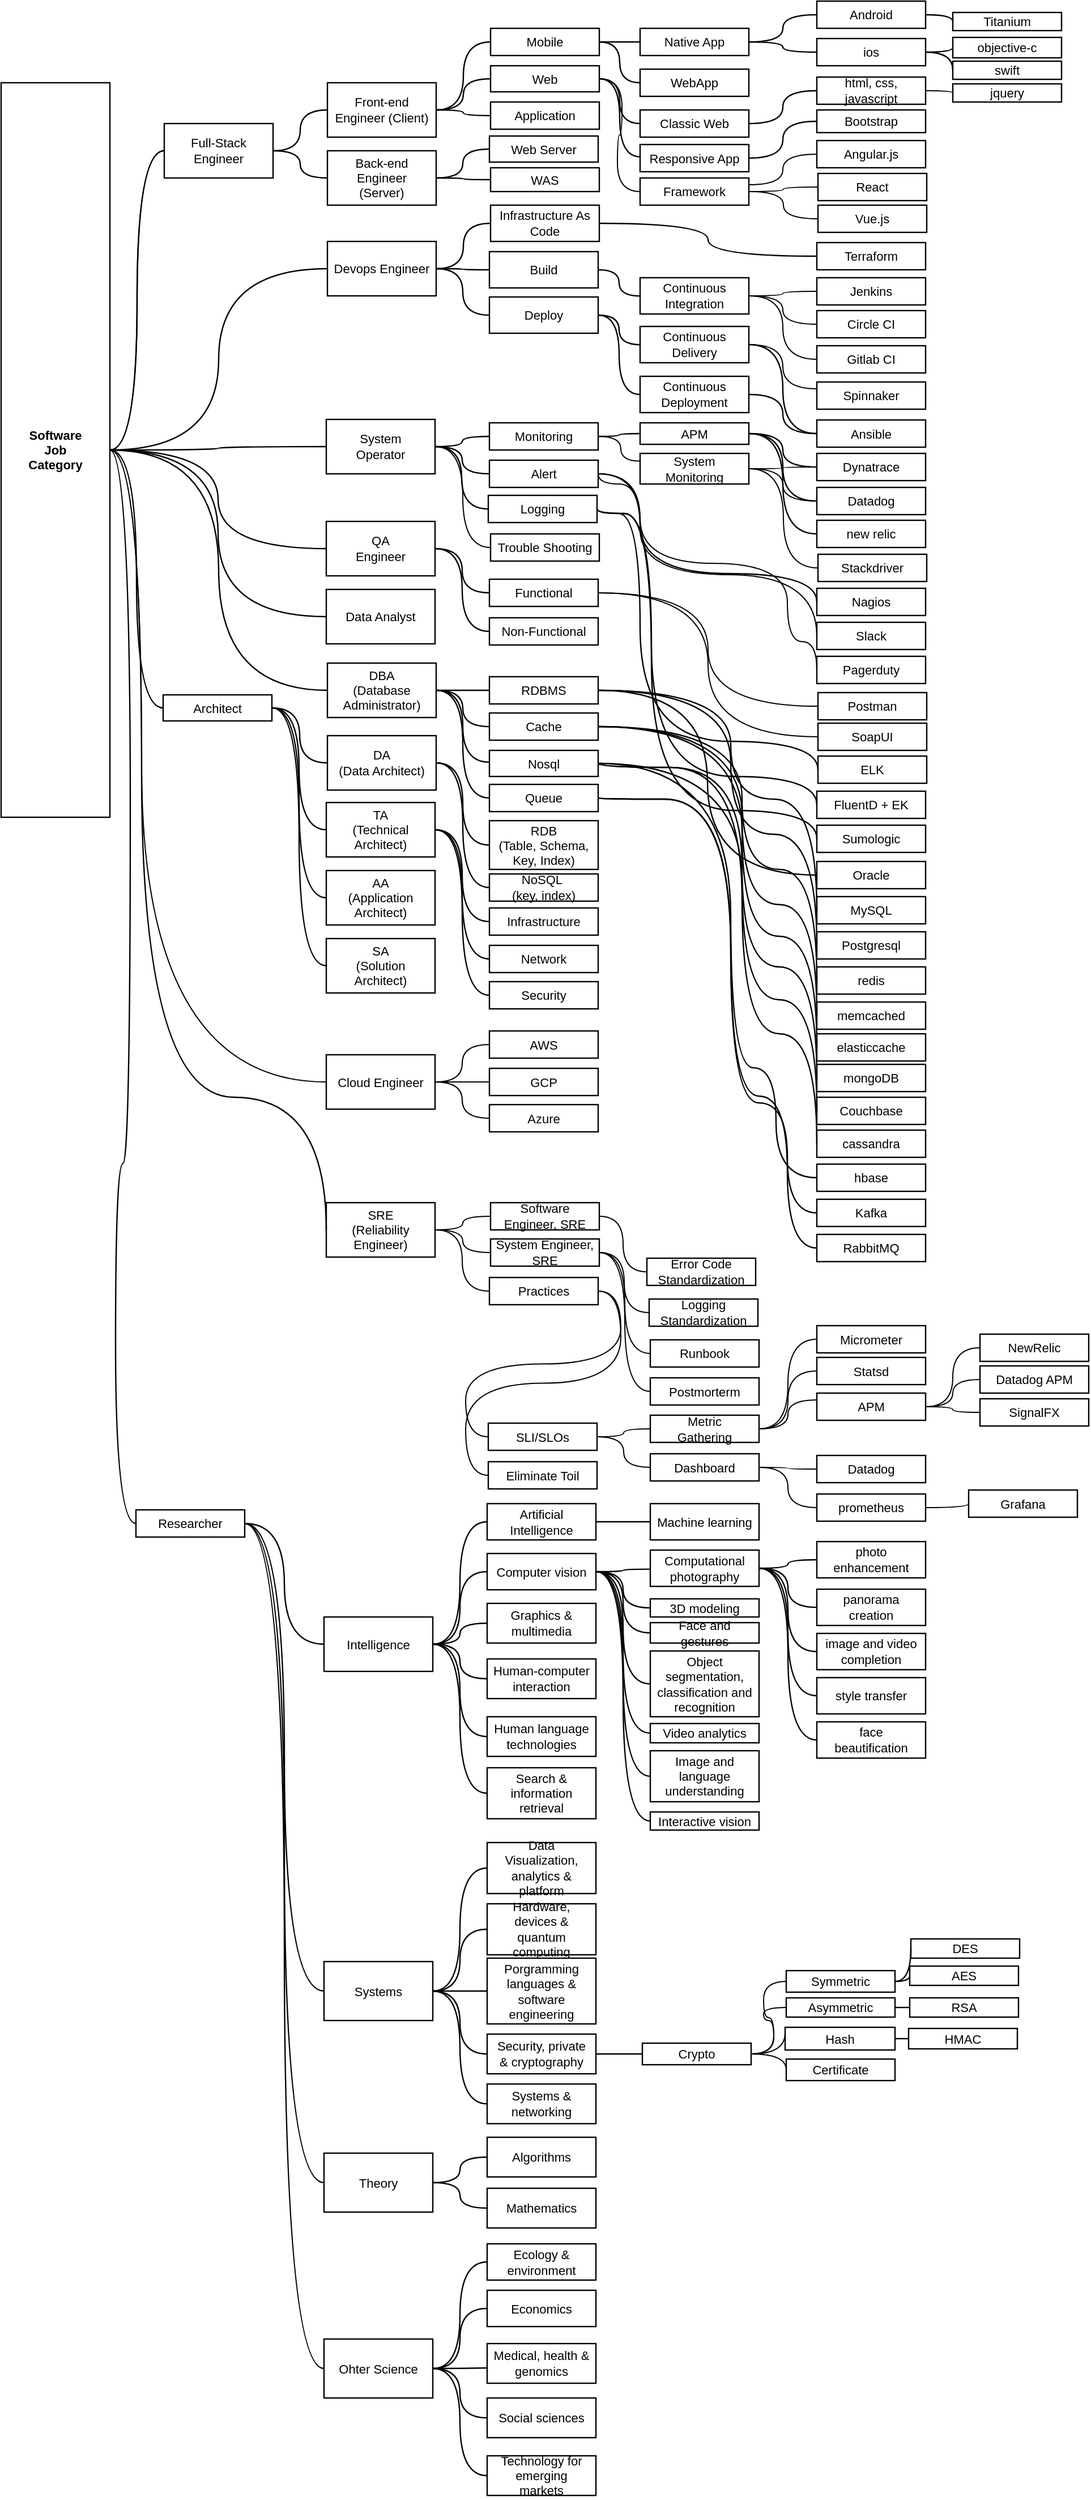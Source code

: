 <mxfile version="10.8.0" type="device"><diagram id="HnDdzFcLRPM4vwpSauLA" name="Page-1"><mxGraphModel dx="1078" dy="1005" grid="1" gridSize="10" guides="1" tooltips="1" connect="1" arrows="1" fold="1" page="1" pageScale="1" pageWidth="1169" pageHeight="827" math="0" shadow="0"><root><mxCell id="0"/><mxCell id="1" parent="0"/><mxCell id="ZDtBCs4QuWONrzFBQaK5-28" style="edgeStyle=orthogonalEdgeStyle;curved=1;rounded=0;orthogonalLoop=1;jettySize=auto;html=1;exitX=1;exitY=0.5;exitDx=0;exitDy=0;entryX=0;entryY=0.5;entryDx=0;entryDy=0;endArrow=none;endFill=0;" edge="1" parent="1" source="Nc4V_EkmmqSzgGMPT9VL-1" target="ZDtBCs4QuWONrzFBQaK5-21"><mxGeometry relative="1" as="geometry"><Array as="points"><mxPoint x="220" y="420"/><mxPoint x="220" y="978"/></Array></mxGeometry></mxCell><mxCell id="Nc4V_EkmmqSzgGMPT9VL-1" value="Software&lt;br&gt;Job&lt;br&gt;Category&lt;br&gt;" style="html=1;whiteSpace=wrap;;fontSize=11;fontColor=#000000;fontStyle=1;spacing=5;strokeOpacity=100;strokeWidth=1.2;" parent="1" vertex="1"><mxGeometry x="96" y="96" width="96" height="648" as="geometry"/></mxCell><mxCell id="Nc4V_EkmmqSzgGMPT9VL-2" value="Front-end Engineer (Client)" style="html=1;whiteSpace=wrap;;fontSize=11;fontColor=#000000;spacing=5;strokeOpacity=100;strokeWidth=1.2;" parent="1" vertex="1"><mxGeometry x="384" y="96" width="96" height="48" as="geometry"/></mxCell><mxCell id="Nc4V_EkmmqSzgGMPT9VL-3" value="Back-end &#10;Engineer&#10;(Server)" style="html=1;whiteSpace=wrap;;fontSize=11;fontColor=#000000;spacing=5;strokeOpacity=100;strokeWidth=1.2;" parent="1" vertex="1"><mxGeometry x="384" y="156" width="96" height="48" as="geometry"/></mxCell><mxCell id="Nc4V_EkmmqSzgGMPT9VL-4" value="Devops Engineer" style="html=1;whiteSpace=wrap;;fontSize=11;fontColor=#000000;spacing=5;strokeOpacity=100;strokeWidth=1.2;" parent="1" vertex="1"><mxGeometry x="384" y="236" width="96" height="48" as="geometry"/></mxCell><mxCell id="ZDtBCs4QuWONrzFBQaK5-30" style="edgeStyle=orthogonalEdgeStyle;curved=1;rounded=0;orthogonalLoop=1;jettySize=auto;html=1;exitX=1;exitY=0.5;exitDx=0;exitDy=0;entryX=0;entryY=0.5;entryDx=0;entryDy=0;endArrow=none;endFill=0;" edge="1" parent="1" source="Nc4V_EkmmqSzgGMPT9VL-5" target="ZDtBCs4QuWONrzFBQaK5-29"><mxGeometry relative="1" as="geometry"/></mxCell><mxCell id="Nc4V_EkmmqSzgGMPT9VL-5" value="System&#10;Operator" style="html=1;whiteSpace=wrap;;fontSize=11;fontColor=#000000;spacing=5;strokeOpacity=100;strokeWidth=1.2;" parent="1" vertex="1"><mxGeometry x="383" y="393" width="96" height="48" as="geometry"/></mxCell><mxCell id="Nc4V_EkmmqSzgGMPT9VL-6" value="DA&lt;br&gt;(Data Architect)&lt;br&gt;" style="html=1;whiteSpace=wrap;;fontSize=11;fontColor=#000000;spacing=5;strokeOpacity=100;strokeWidth=1.2;" parent="1" vertex="1"><mxGeometry x="384" y="672" width="96" height="48" as="geometry"/></mxCell><mxCell id="Nc4V_EkmmqSzgGMPT9VL-7" value="DBA&lt;br&gt;(Database Administrator)&lt;br&gt;" style="html=1;whiteSpace=wrap;;fontSize=11;fontColor=#000000;spacing=5;strokeOpacity=100;strokeWidth=1.2;" parent="1" vertex="1"><mxGeometry x="384" y="608" width="96" height="48" as="geometry"/></mxCell><mxCell id="Nc4V_EkmmqSzgGMPT9VL-8" value="TA&lt;br&gt;(Technical Architect)&lt;br&gt;" style="html=1;whiteSpace=wrap;;fontSize=11;fontColor=#000000;spacing=5;strokeOpacity=100;strokeWidth=1.2;" parent="1" vertex="1"><mxGeometry x="383" y="731" width="96" height="48" as="geometry"/></mxCell><mxCell id="Nc4V_EkmmqSzgGMPT9VL-9" value="" style="html=1;jettySize=18;fontSize=11;strokeWidth=1.2;rounded=1;arcSize=0;edgeStyle=orthogonalEdgeStyle;curved=1;startArrow=none;endArrow=none;exitX=1.006;exitY=0.5;exitPerimeter=1;entryX=-0.006;entryY=0.5;entryPerimeter=1;" parent="1" source="Nc4V_EkmmqSzgGMPT9VL-1" target="Nc4V_EkmmqSzgGMPT9VL-28" edge="1"><mxGeometry width="100" height="100" relative="1" as="geometry"/></mxCell><mxCell id="Nc4V_EkmmqSzgGMPT9VL-10" value="" style="html=1;jettySize=18;fontSize=11;strokeWidth=1.2;rounded=1;arcSize=0;edgeStyle=orthogonalEdgeStyle;curved=1;startArrow=none;endArrow=none;exitX=1.006;exitY=0.5;exitPerimeter=1;entryX=-0.006;entryY=0.5;entryPerimeter=1;" parent="1" source="Nc4V_EkmmqSzgGMPT9VL-1" target="Nc4V_EkmmqSzgGMPT9VL-28" edge="1"><mxGeometry width="100" height="100" relative="1" as="geometry"/></mxCell><mxCell id="Nc4V_EkmmqSzgGMPT9VL-11" value="" style="html=1;jettySize=18;fontSize=11;strokeWidth=1.2;rounded=1;arcSize=0;edgeStyle=orthogonalEdgeStyle;curved=1;startArrow=none;endArrow=none;exitX=1.006;exitY=0.5;exitPerimeter=1;entryX=-0.006;entryY=0.5;entryPerimeter=1;" parent="1" source="Nc4V_EkmmqSzgGMPT9VL-1" target="Nc4V_EkmmqSzgGMPT9VL-4" edge="1"><mxGeometry width="100" height="100" relative="1" as="geometry"/></mxCell><mxCell id="Nc4V_EkmmqSzgGMPT9VL-12" value="" style="html=1;jettySize=18;fontSize=11;strokeWidth=1.2;rounded=1;arcSize=0;edgeStyle=orthogonalEdgeStyle;curved=1;startArrow=none;endArrow=none;exitX=1.006;exitY=0.5;exitPerimeter=1;entryX=-0.006;entryY=0.5;entryPerimeter=1;" parent="1" source="Nc4V_EkmmqSzgGMPT9VL-1" target="Nc4V_EkmmqSzgGMPT9VL-5" edge="1"><mxGeometry width="100" height="100" relative="1" as="geometry"/></mxCell><mxCell id="Nc4V_EkmmqSzgGMPT9VL-13" value="" style="html=1;jettySize=18;fontSize=11;strokeWidth=1.2;rounded=1;arcSize=0;edgeStyle=orthogonalEdgeStyle;curved=1;startArrow=none;endArrow=none;exitX=1.006;exitY=0.5;exitPerimeter=1;entryX=-0.006;entryY=0.5;entryPerimeter=1;" parent="1" source="Nc4V_EkmmqSzgGMPT9VL-57" target="Nc4V_EkmmqSzgGMPT9VL-6" edge="1"><mxGeometry width="100" height="100" relative="1" as="geometry"/></mxCell><mxCell id="Nc4V_EkmmqSzgGMPT9VL-14" value="" style="html=1;jettySize=18;fontSize=11;strokeWidth=1.2;rounded=1;arcSize=0;edgeStyle=orthogonalEdgeStyle;curved=1;startArrow=none;endArrow=none;exitX=1.006;exitY=0.5;exitPerimeter=1;entryX=-0.006;entryY=0.5;entryPerimeter=1;" parent="1" source="Nc4V_EkmmqSzgGMPT9VL-1" target="Nc4V_EkmmqSzgGMPT9VL-7" edge="1"><mxGeometry width="100" height="100" relative="1" as="geometry"/></mxCell><mxCell id="Nc4V_EkmmqSzgGMPT9VL-15" value="" style="html=1;jettySize=18;fontSize=11;strokeWidth=1.2;rounded=1;arcSize=0;edgeStyle=orthogonalEdgeStyle;curved=1;startArrow=none;endArrow=none;exitX=1.006;exitY=0.5;exitPerimeter=1;entryX=-0.006;entryY=0.5;entryPerimeter=1;" parent="1" source="Nc4V_EkmmqSzgGMPT9VL-57" target="Nc4V_EkmmqSzgGMPT9VL-8" edge="1"><mxGeometry width="100" height="100" relative="1" as="geometry"/></mxCell><mxCell id="Nc4V_EkmmqSzgGMPT9VL-16" value="Mobile" style="html=1;whiteSpace=wrap;;fontSize=11;fontColor=#000000;spacing=5;strokeOpacity=100;strokeWidth=1.2;" parent="1" vertex="1"><mxGeometry x="528" y="48" width="96" height="24" as="geometry"/></mxCell><mxCell id="ZDtBCs4QuWONrzFBQaK5-11" style="edgeStyle=orthogonalEdgeStyle;curved=1;rounded=0;orthogonalLoop=1;jettySize=auto;html=1;exitX=1;exitY=0.5;exitDx=0;exitDy=0;entryX=0;entryY=0.5;entryDx=0;entryDy=0;endArrow=none;endFill=0;" edge="1" parent="1" source="Nc4V_EkmmqSzgGMPT9VL-17" target="ZDtBCs4QuWONrzFBQaK5-10"><mxGeometry relative="1" as="geometry"/></mxCell><mxCell id="Nc4V_EkmmqSzgGMPT9VL-17" value="Web" style="html=1;whiteSpace=wrap;;fontSize=11;fontColor=#000000;spacing=5;strokeOpacity=100;strokeWidth=1.2;" parent="1" vertex="1"><mxGeometry x="528" y="81" width="96" height="23" as="geometry"/></mxCell><mxCell id="Nc4V_EkmmqSzgGMPT9VL-18" value="Android" style="html=1;whiteSpace=wrap;;fontSize=11;fontColor=#000000;spacing=5;strokeOpacity=100;strokeWidth=1.2;" parent="1" vertex="1"><mxGeometry x="816" y="24" width="96" height="24" as="geometry"/></mxCell><mxCell id="Nc4V_EkmmqSzgGMPT9VL-19" value="ios" style="html=1;whiteSpace=wrap;;fontSize=11;fontColor=#000000;spacing=5;strokeOpacity=100;strokeWidth=1.2;" parent="1" vertex="1"><mxGeometry x="816" y="57" width="96" height="24" as="geometry"/></mxCell><mxCell id="Nc4V_EkmmqSzgGMPT9VL-20" value="" style="html=1;jettySize=18;fontSize=11;strokeWidth=1.2;rounded=1;arcSize=0;edgeStyle=orthogonalEdgeStyle;curved=1;startArrow=none;endArrow=none;exitX=1.006;exitY=0.5;exitPerimeter=1;entryX=-0.006;entryY=0.5;entryPerimeter=1;" parent="1" source="Nc4V_EkmmqSzgGMPT9VL-2" target="Nc4V_EkmmqSzgGMPT9VL-16" edge="1"><mxGeometry width="100" height="100" relative="1" as="geometry"/></mxCell><mxCell id="Nc4V_EkmmqSzgGMPT9VL-21" value="" style="html=1;jettySize=18;fontSize=11;strokeWidth=1.2;rounded=1;arcSize=0;edgeStyle=orthogonalEdgeStyle;curved=1;startArrow=none;endArrow=none;exitX=1.006;exitY=0.5;exitPerimeter=1;entryX=-0.006;entryY=0.5;entryPerimeter=1;" parent="1" source="Nc4V_EkmmqSzgGMPT9VL-2" target="Nc4V_EkmmqSzgGMPT9VL-17" edge="1"><mxGeometry width="100" height="100" relative="1" as="geometry"/></mxCell><mxCell id="Nc4V_EkmmqSzgGMPT9VL-22" value="" style="html=1;jettySize=18;fontSize=11;strokeWidth=1.2;rounded=1;arcSize=0;edgeStyle=orthogonalEdgeStyle;curved=1;startArrow=none;endArrow=none;exitX=1.006;exitY=0.5;exitPerimeter=1;entryX=-0.006;entryY=0.5;entryPerimeter=1;" parent="1" source="Nc4V_EkmmqSzgGMPT9VL-24" target="Nc4V_EkmmqSzgGMPT9VL-18" edge="1"><mxGeometry width="100" height="100" relative="1" as="geometry"/></mxCell><mxCell id="Nc4V_EkmmqSzgGMPT9VL-23" value="" style="html=1;jettySize=18;fontSize=11;strokeWidth=1.2;rounded=1;arcSize=0;edgeStyle=orthogonalEdgeStyle;curved=1;startArrow=none;endArrow=none;exitX=1.006;exitY=0.5;exitPerimeter=1;entryX=-0.006;entryY=0.5;entryPerimeter=1;" parent="1" source="Nc4V_EkmmqSzgGMPT9VL-24" target="Nc4V_EkmmqSzgGMPT9VL-19" edge="1"><mxGeometry width="100" height="100" relative="1" as="geometry"/></mxCell><mxCell id="Nc4V_EkmmqSzgGMPT9VL-24" value="Native App" style="html=1;whiteSpace=wrap;;fontSize=11;fontColor=#000000;spacing=5;strokeOpacity=100;strokeWidth=1.2;" parent="1" vertex="1"><mxGeometry x="660" y="48" width="96" height="24" as="geometry"/></mxCell><mxCell id="Nc4V_EkmmqSzgGMPT9VL-25" value="WebApp" style="html=1;whiteSpace=wrap;;fontSize=11;fontColor=#000000;spacing=5;strokeOpacity=100;strokeWidth=1.2;" parent="1" vertex="1"><mxGeometry x="660" y="84" width="96" height="24" as="geometry"/></mxCell><mxCell id="Nc4V_EkmmqSzgGMPT9VL-26" value="" style="html=1;jettySize=18;fontSize=11;strokeWidth=1.2;rounded=1;arcSize=0;edgeStyle=orthogonalEdgeStyle;curved=1;startArrow=none;endArrow=none;exitX=1.006;exitY=0.5;exitPerimeter=1;entryX=-0.006;entryY=0.5;entryPerimeter=1;" parent="1" source="Nc4V_EkmmqSzgGMPT9VL-16" target="Nc4V_EkmmqSzgGMPT9VL-24" edge="1"><mxGeometry width="100" height="100" relative="1" as="geometry"/></mxCell><mxCell id="Nc4V_EkmmqSzgGMPT9VL-27" value="" style="html=1;jettySize=18;fontSize=11;strokeWidth=1.2;rounded=1;arcSize=0;edgeStyle=orthogonalEdgeStyle;curved=1;startArrow=none;endArrow=none;exitX=1.006;exitY=0.5;exitPerimeter=1;entryX=-0.006;entryY=0.5;entryPerimeter=1;" parent="1" source="Nc4V_EkmmqSzgGMPT9VL-16" target="Nc4V_EkmmqSzgGMPT9VL-25" edge="1"><mxGeometry width="100" height="100" relative="1" as="geometry"/></mxCell><mxCell id="Nc4V_EkmmqSzgGMPT9VL-28" value="Full-Stack&#10;Engineer" style="html=1;whiteSpace=wrap;;fontSize=11;fontColor=#000000;spacing=5;strokeOpacity=100;strokeWidth=1.2;" parent="1" vertex="1"><mxGeometry x="240" y="132" width="96" height="48" as="geometry"/></mxCell><mxCell id="Nc4V_EkmmqSzgGMPT9VL-29" value="" style="html=1;jettySize=18;fontSize=11;strokeWidth=1.2;rounded=1;arcSize=0;edgeStyle=orthogonalEdgeStyle;curved=1;startArrow=none;endArrow=none;exitX=1.006;exitY=0.5;exitPerimeter=1;entryX=-0.006;entryY=0.5;entryPerimeter=1;" parent="1" source="Nc4V_EkmmqSzgGMPT9VL-28" target="Nc4V_EkmmqSzgGMPT9VL-2" edge="1"><mxGeometry width="100" height="100" relative="1" as="geometry"/></mxCell><mxCell id="Nc4V_EkmmqSzgGMPT9VL-30" value="" style="html=1;jettySize=18;fontSize=11;strokeWidth=1.2;rounded=1;arcSize=0;edgeStyle=orthogonalEdgeStyle;curved=1;startArrow=none;endArrow=none;exitX=1.006;exitY=0.5;exitPerimeter=1;entryX=-0.006;entryY=0.5;entryPerimeter=1;" parent="1" source="Nc4V_EkmmqSzgGMPT9VL-28" target="Nc4V_EkmmqSzgGMPT9VL-3" edge="1"><mxGeometry width="100" height="100" relative="1" as="geometry"/></mxCell><mxCell id="Nc4V_EkmmqSzgGMPT9VL-31" value="Classic Web" style="html=1;whiteSpace=wrap;;fontSize=11;fontColor=#000000;spacing=5;strokeOpacity=100;strokeWidth=1.2;" parent="1" vertex="1"><mxGeometry x="660" y="120" width="96" height="24" as="geometry"/></mxCell><mxCell id="Nc4V_EkmmqSzgGMPT9VL-32" value="Responsive App" style="html=1;whiteSpace=wrap;;fontSize=11;fontColor=#000000;spacing=5;strokeOpacity=100;strokeWidth=1.2;" parent="1" vertex="1"><mxGeometry x="660" y="150.5" width="96" height="24" as="geometry"/></mxCell><mxCell id="Nc4V_EkmmqSzgGMPT9VL-328" style="edgeStyle=orthogonalEdgeStyle;curved=1;rounded=0;orthogonalLoop=1;jettySize=auto;html=1;exitX=1;exitY=0.5;exitDx=0;exitDy=0;entryX=0;entryY=0.25;entryDx=0;entryDy=0;endArrow=none;endFill=0;" parent="1" source="Nc4V_EkmmqSzgGMPT9VL-33" target="Nc4V_EkmmqSzgGMPT9VL-325" edge="1"><mxGeometry relative="1" as="geometry"/></mxCell><mxCell id="Nc4V_EkmmqSzgGMPT9VL-33" value="Monitoring" style="html=1;whiteSpace=wrap;;fontSize=11;fontColor=#000000;spacing=5;strokeOpacity=100;strokeWidth=1.2;" parent="1" vertex="1"><mxGeometry x="527" y="396" width="96" height="24" as="geometry"/></mxCell><mxCell id="Nc4V_EkmmqSzgGMPT9VL-34" value="Logging" style="html=1;whiteSpace=wrap;;fontSize=11;fontColor=#000000;spacing=5;strokeOpacity=100;strokeWidth=1.2;" parent="1" vertex="1"><mxGeometry x="526" y="460" width="96" height="24" as="geometry"/></mxCell><mxCell id="Nc4V_EkmmqSzgGMPT9VL-35" value="" style="html=1;jettySize=18;fontSize=11;strokeWidth=1.2;rounded=1;arcSize=0;edgeStyle=orthogonalEdgeStyle;curved=1;startArrow=none;endArrow=none;exitX=1.006;exitY=0.5;exitPerimeter=1;entryX=-0.006;entryY=0.5;entryPerimeter=1;" parent="1" source="Nc4V_EkmmqSzgGMPT9VL-5" target="Nc4V_EkmmqSzgGMPT9VL-33" edge="1"><mxGeometry width="100" height="100" relative="1" as="geometry"/></mxCell><mxCell id="Nc4V_EkmmqSzgGMPT9VL-36" value="" style="html=1;jettySize=18;fontSize=11;strokeWidth=1.2;rounded=1;arcSize=0;edgeStyle=orthogonalEdgeStyle;curved=1;startArrow=none;endArrow=none;exitX=1.006;exitY=0.5;exitPerimeter=1;entryX=-0.006;entryY=0.5;entryPerimeter=1;" parent="1" source="Nc4V_EkmmqSzgGMPT9VL-5" target="Nc4V_EkmmqSzgGMPT9VL-34" edge="1"><mxGeometry width="100" height="100" relative="1" as="geometry"/></mxCell><mxCell id="Nc4V_EkmmqSzgGMPT9VL-37" value="RDBMS" style="html=1;whiteSpace=wrap;;fontSize=11;fontColor=#000000;spacing=5;strokeOpacity=100;strokeWidth=1.2;" parent="1" vertex="1"><mxGeometry x="527" y="620" width="96" height="24" as="geometry"/></mxCell><mxCell id="Nc4V_EkmmqSzgGMPT9VL-38" value="Nosql" style="html=1;whiteSpace=wrap;;fontSize=11;fontColor=#000000;spacing=5;strokeOpacity=100;strokeWidth=1.2;" parent="1" vertex="1"><mxGeometry x="527" y="685" width="96" height="23" as="geometry"/></mxCell><mxCell id="Nc4V_EkmmqSzgGMPT9VL-39" value="RDB&lt;br&gt;(Table, Schema, Key, Index)&lt;br&gt;" style="html=1;whiteSpace=wrap;;fontSize=11;fontColor=#000000;spacing=5;strokeOpacity=100;strokeWidth=1.2;" parent="1" vertex="1"><mxGeometry x="527" y="747" width="96" height="43" as="geometry"/></mxCell><mxCell id="Nc4V_EkmmqSzgGMPT9VL-40" value="NoSQL&amp;nbsp;&lt;br&gt;(key, index)" style="html=1;whiteSpace=wrap;;fontSize=11;fontColor=#000000;spacing=5;strokeOpacity=100;strokeWidth=1.2;" parent="1" vertex="1"><mxGeometry x="527" y="794" width="96" height="24" as="geometry"/></mxCell><mxCell id="Nc4V_EkmmqSzgGMPT9VL-41" value="" style="html=1;jettySize=18;fontSize=11;strokeWidth=1.2;rounded=1;arcSize=0;edgeStyle=orthogonalEdgeStyle;curved=1;startArrow=none;endArrow=none;exitX=1.006;exitY=0.5;exitPerimeter=1;entryX=-0.006;entryY=0.5;entryPerimeter=1;" parent="1" source="Nc4V_EkmmqSzgGMPT9VL-6" target="Nc4V_EkmmqSzgGMPT9VL-39" edge="1"><mxGeometry width="100" height="100" relative="1" as="geometry"/></mxCell><mxCell id="Nc4V_EkmmqSzgGMPT9VL-42" value="" style="html=1;jettySize=18;fontSize=11;strokeWidth=1.2;rounded=1;arcSize=0;edgeStyle=orthogonalEdgeStyle;curved=1;startArrow=none;endArrow=none;exitX=1.006;exitY=0.5;exitPerimeter=1;entryX=-0.006;entryY=0.5;entryPerimeter=1;" parent="1" source="Nc4V_EkmmqSzgGMPT9VL-6" target="Nc4V_EkmmqSzgGMPT9VL-40" edge="1"><mxGeometry width="100" height="100" relative="1" as="geometry"/></mxCell><mxCell id="Nc4V_EkmmqSzgGMPT9VL-43" value="" style="html=1;jettySize=18;fontSize=11;strokeWidth=1.2;rounded=1;arcSize=0;edgeStyle=orthogonalEdgeStyle;curved=1;startArrow=none;endArrow=none;exitX=1.006;exitY=0.5;exitPerimeter=1;entryX=-0.006;entryY=0.5;entryPerimeter=1;" parent="1" source="Nc4V_EkmmqSzgGMPT9VL-7" target="Nc4V_EkmmqSzgGMPT9VL-37" edge="1"><mxGeometry width="100" height="100" relative="1" as="geometry"/></mxCell><mxCell id="Nc4V_EkmmqSzgGMPT9VL-44" value="" style="html=1;jettySize=18;fontSize=11;strokeWidth=1.2;rounded=1;arcSize=0;edgeStyle=orthogonalEdgeStyle;curved=1;startArrow=none;endArrow=none;exitX=1.006;exitY=0.5;exitPerimeter=1;entryX=-0.006;entryY=0.45;entryPerimeter=1;" parent="1" source="Nc4V_EkmmqSzgGMPT9VL-7" target="Nc4V_EkmmqSzgGMPT9VL-38" edge="1"><mxGeometry width="100" height="100" relative="1" as="geometry"/></mxCell><mxCell id="Nc4V_EkmmqSzgGMPT9VL-45" value="Infrastructure" style="html=1;whiteSpace=wrap;;fontSize=11;fontColor=#000000;spacing=5;strokeOpacity=100;strokeWidth=1.2;" parent="1" vertex="1"><mxGeometry x="527" y="824" width="96" height="24" as="geometry"/></mxCell><mxCell id="Nc4V_EkmmqSzgGMPT9VL-46" value="Network" style="html=1;whiteSpace=wrap;;fontSize=11;fontColor=#000000;spacing=5;strokeOpacity=100;strokeWidth=1.2;" parent="1" vertex="1"><mxGeometry x="527" y="857" width="96" height="24" as="geometry"/></mxCell><mxCell id="Nc4V_EkmmqSzgGMPT9VL-47" value="Security" style="html=1;whiteSpace=wrap;;fontSize=11;fontColor=#000000;spacing=5;strokeOpacity=100;strokeWidth=1.2;" parent="1" vertex="1"><mxGeometry x="527" y="889" width="96" height="24" as="geometry"/></mxCell><mxCell id="Nc4V_EkmmqSzgGMPT9VL-48" value="QA&#10;Engineer" style="html=1;whiteSpace=wrap;;fontSize=11;fontColor=#000000;spacing=5;strokeOpacity=100;strokeWidth=1.2;" parent="1" vertex="1"><mxGeometry x="383" y="483" width="96" height="48" as="geometry"/></mxCell><mxCell id="Nc4V_EkmmqSzgGMPT9VL-49" value="" style="html=1;jettySize=18;fontSize=11;strokeWidth=1.2;rounded=1;arcSize=0;edgeStyle=orthogonalEdgeStyle;curved=1;startArrow=none;endArrow=none;exitX=1.006;exitY=0.5;exitPerimeter=1;entryX=-0.006;entryY=0.5;entryPerimeter=1;" parent="1" source="Nc4V_EkmmqSzgGMPT9VL-8" target="Nc4V_EkmmqSzgGMPT9VL-45" edge="1"><mxGeometry width="100" height="100" relative="1" as="geometry"/></mxCell><mxCell id="Nc4V_EkmmqSzgGMPT9VL-50" value="" style="html=1;jettySize=18;fontSize=11;strokeWidth=1.2;rounded=1;arcSize=0;edgeStyle=orthogonalEdgeStyle;curved=1;startArrow=none;endArrow=none;exitX=1.006;exitY=0.5;exitPerimeter=1;entryX=-0.006;entryY=0.5;entryPerimeter=1;" parent="1" source="Nc4V_EkmmqSzgGMPT9VL-8" target="Nc4V_EkmmqSzgGMPT9VL-46" edge="1"><mxGeometry width="100" height="100" relative="1" as="geometry"/></mxCell><mxCell id="Nc4V_EkmmqSzgGMPT9VL-51" value="" style="html=1;jettySize=18;fontSize=11;strokeWidth=1.2;rounded=1;arcSize=0;edgeStyle=orthogonalEdgeStyle;curved=1;startArrow=none;endArrow=none;exitX=1.006;exitY=0.5;exitPerimeter=1;entryX=-0.006;entryY=0.5;entryPerimeter=1;" parent="1" source="Nc4V_EkmmqSzgGMPT9VL-8" target="Nc4V_EkmmqSzgGMPT9VL-47" edge="1"><mxGeometry width="100" height="100" relative="1" as="geometry"/></mxCell><mxCell id="Nc4V_EkmmqSzgGMPT9VL-52" value="AA&lt;br&gt;(Application Architect)&lt;br&gt;" style="html=1;whiteSpace=wrap;;fontSize=11;fontColor=#000000;spacing=5;strokeOpacity=100;strokeWidth=1.2;" parent="1" vertex="1"><mxGeometry x="383" y="791" width="96" height="48" as="geometry"/></mxCell><mxCell id="Nc4V_EkmmqSzgGMPT9VL-53" value="SA&lt;br&gt;(Solution Architect)&lt;br&gt;" style="html=1;whiteSpace=wrap;;fontSize=11;fontColor=#000000;spacing=5;strokeOpacity=100;strokeWidth=1.2;" parent="1" vertex="1"><mxGeometry x="383" y="851" width="96" height="48" as="geometry"/></mxCell><mxCell id="Nc4V_EkmmqSzgGMPT9VL-54" value="" style="html=1;jettySize=18;fontSize=11;strokeWidth=1.2;rounded=1;arcSize=0;edgeStyle=orthogonalEdgeStyle;curved=1;startArrow=none;endArrow=none;exitX=1.006;exitY=0.5;exitPerimeter=1;entryX=-0.006;entryY=0.5;entryPerimeter=1;" parent="1" source="Nc4V_EkmmqSzgGMPT9VL-1" target="Nc4V_EkmmqSzgGMPT9VL-48" edge="1"><mxGeometry width="100" height="100" relative="1" as="geometry"/></mxCell><mxCell id="Nc4V_EkmmqSzgGMPT9VL-55" value="" style="html=1;jettySize=18;fontSize=11;strokeWidth=1.2;rounded=1;arcSize=0;edgeStyle=orthogonalEdgeStyle;curved=1;startArrow=none;endArrow=none;exitX=1.006;exitY=0.5;exitPerimeter=1;entryX=-0.006;entryY=0.5;entryPerimeter=1;" parent="1" source="Nc4V_EkmmqSzgGMPT9VL-57" target="Nc4V_EkmmqSzgGMPT9VL-52" edge="1"><mxGeometry width="100" height="100" relative="1" as="geometry"/></mxCell><mxCell id="Nc4V_EkmmqSzgGMPT9VL-56" value="" style="html=1;jettySize=18;fontSize=11;strokeWidth=1.2;rounded=1;arcSize=0;edgeStyle=orthogonalEdgeStyle;curved=1;startArrow=none;endArrow=none;exitX=1.006;exitY=0.5;exitPerimeter=1;entryX=-0.006;entryY=0.5;entryPerimeter=1;" parent="1" source="Nc4V_EkmmqSzgGMPT9VL-57" target="Nc4V_EkmmqSzgGMPT9VL-53" edge="1"><mxGeometry width="100" height="100" relative="1" as="geometry"/></mxCell><mxCell id="Nc4V_EkmmqSzgGMPT9VL-57" value="Architect" style="html=1;whiteSpace=wrap;;fontSize=11;fontColor=#000000;spacing=5;strokeOpacity=100;strokeWidth=1.2;" parent="1" vertex="1"><mxGeometry x="239" y="636" width="96" height="23" as="geometry"/></mxCell><mxCell id="Nc4V_EkmmqSzgGMPT9VL-58" value="" style="html=1;jettySize=18;fontSize=11;strokeWidth=1.2;rounded=1;arcSize=0;edgeStyle=orthogonalEdgeStyle;curved=1;startArrow=none;endArrow=none;exitX=1.006;exitY=0.5;exitPerimeter=1;entryX=-0.006;entryY=0.5;entryPerimeter=1;" parent="1" source="Nc4V_EkmmqSzgGMPT9VL-1" target="Nc4V_EkmmqSzgGMPT9VL-57" edge="1"><mxGeometry width="100" height="100" relative="1" as="geometry"/></mxCell><mxCell id="Nc4V_EkmmqSzgGMPT9VL-59" value="Researcher" style="html=1;whiteSpace=wrap;;fontSize=11;fontColor=#000000;spacing=5;strokeOpacity=100;strokeWidth=1.2;" parent="1" vertex="1"><mxGeometry x="215" y="1355" width="96" height="24" as="geometry"/></mxCell><mxCell id="Nc4V_EkmmqSzgGMPT9VL-60" value="" style="html=1;jettySize=18;fontSize=11;strokeWidth=1.2;rounded=1;arcSize=0;edgeStyle=orthogonalEdgeStyle;curved=1;startArrow=none;endArrow=none;exitX=1.006;exitY=0.5;exitPerimeter=1;entryX=-0.006;entryY=0.5;entryPerimeter=1;" parent="1" source="Nc4V_EkmmqSzgGMPT9VL-1" target="Nc4V_EkmmqSzgGMPT9VL-59" edge="1"><mxGeometry width="100" height="100" relative="1" as="geometry"/></mxCell><mxCell id="Nc4V_EkmmqSzgGMPT9VL-61" value="" style="html=1;jettySize=18;fontSize=11;strokeWidth=1.2;rounded=1;arcSize=0;edgeStyle=orthogonalEdgeStyle;curved=1;startArrow=none;endArrow=none;exitX=1.006;exitY=0.5;exitPerimeter=1;entryX=-0.006;entryY=0.5;entryPerimeter=1;" parent="1" source="Nc4V_EkmmqSzgGMPT9VL-17" target="Nc4V_EkmmqSzgGMPT9VL-31" edge="1"><mxGeometry width="100" height="100" relative="1" as="geometry"/></mxCell><mxCell id="Nc4V_EkmmqSzgGMPT9VL-62" value="" style="html=1;jettySize=18;fontSize=11;strokeWidth=1.2;rounded=1;arcSize=0;edgeStyle=orthogonalEdgeStyle;curved=1;startArrow=none;endArrow=none;exitX=1.006;exitY=0.5;exitPerimeter=1;entryX=-0.006;entryY=0.45;entryPerimeter=1;" parent="1" source="Nc4V_EkmmqSzgGMPT9VL-17" target="Nc4V_EkmmqSzgGMPT9VL-32" edge="1"><mxGeometry width="100" height="100" relative="1" as="geometry"/></mxCell><mxCell id="Nc4V_EkmmqSzgGMPT9VL-63" value="Infrastructure As Code" style="html=1;whiteSpace=wrap;;fontSize=11;fontColor=#000000;spacing=5;strokeOpacity=100;strokeWidth=1.2;" parent="1" vertex="1"><mxGeometry x="528" y="204" width="96" height="32" as="geometry"/></mxCell><mxCell id="Nc4V_EkmmqSzgGMPT9VL-64" value="" style="html=1;jettySize=18;fontSize=11;strokeWidth=1.2;rounded=1;arcSize=0;edgeStyle=orthogonalEdgeStyle;curved=1;startArrow=none;endArrow=none;exitX=1.006;exitY=0.5;exitPerimeter=1;entryX=-0.006;entryY=0.5;entryPerimeter=1;" parent="1" source="Nc4V_EkmmqSzgGMPT9VL-4" target="Nc4V_EkmmqSzgGMPT9VL-63" edge="1"><mxGeometry width="100" height="100" relative="1" as="geometry"/></mxCell><mxCell id="Nc4V_EkmmqSzgGMPT9VL-309" style="edgeStyle=orthogonalEdgeStyle;curved=1;rounded=0;orthogonalLoop=1;jettySize=auto;html=1;exitX=1;exitY=0.5;exitDx=0;exitDy=0;entryX=0;entryY=0.5;entryDx=0;entryDy=0;endArrow=none;endFill=0;" parent="1" source="Nc4V_EkmmqSzgGMPT9VL-65" target="Nc4V_EkmmqSzgGMPT9VL-305" edge="1"><mxGeometry relative="1" as="geometry"/></mxCell><mxCell id="Nc4V_EkmmqSzgGMPT9VL-310" style="edgeStyle=orthogonalEdgeStyle;curved=1;rounded=0;orthogonalLoop=1;jettySize=auto;html=1;exitX=1;exitY=0.5;exitDx=0;exitDy=0;entryX=0;entryY=0.5;entryDx=0;entryDy=0;endArrow=none;endFill=0;" parent="1" source="Nc4V_EkmmqSzgGMPT9VL-65" target="Nc4V_EkmmqSzgGMPT9VL-303" edge="1"><mxGeometry relative="1" as="geometry"/></mxCell><mxCell id="Nc4V_EkmmqSzgGMPT9VL-311" style="edgeStyle=orthogonalEdgeStyle;curved=1;rounded=0;orthogonalLoop=1;jettySize=auto;html=1;exitX=1;exitY=0.5;exitDx=0;exitDy=0;entryX=0;entryY=0.5;entryDx=0;entryDy=0;endArrow=none;endFill=0;" parent="1" source="Nc4V_EkmmqSzgGMPT9VL-65" target="Nc4V_EkmmqSzgGMPT9VL-304" edge="1"><mxGeometry relative="1" as="geometry"/></mxCell><mxCell id="Nc4V_EkmmqSzgGMPT9VL-65" value="Continuous Integration" style="html=1;whiteSpace=wrap;;fontSize=11;fontColor=#000000;spacing=5;strokeOpacity=100;strokeWidth=1.2;" parent="1" vertex="1"><mxGeometry x="660" y="268" width="96" height="32" as="geometry"/></mxCell><mxCell id="Nc4V_EkmmqSzgGMPT9VL-66" value="Build" style="html=1;whiteSpace=wrap;;fontSize=11;fontColor=#000000;spacing=5;strokeOpacity=100;strokeWidth=1.2;" parent="1" vertex="1"><mxGeometry x="527" y="245" width="96" height="32" as="geometry"/></mxCell><mxCell id="Nc4V_EkmmqSzgGMPT9VL-67" value="Deploy" style="html=1;whiteSpace=wrap;;fontSize=11;fontColor=#000000;spacing=5;strokeOpacity=100;strokeWidth=1.2;" parent="1" vertex="1"><mxGeometry x="527" y="285" width="96" height="32" as="geometry"/></mxCell><mxCell id="Nc4V_EkmmqSzgGMPT9VL-68" value="" style="html=1;jettySize=18;fontSize=11;strokeWidth=1.2;rounded=1;arcSize=0;edgeStyle=orthogonalEdgeStyle;curved=1;startArrow=none;endArrow=none;exitX=1.006;exitY=0.5;exitPerimeter=1;entryX=-0.006;entryY=0.504;entryPerimeter=1;" parent="1" source="Nc4V_EkmmqSzgGMPT9VL-66" target="Nc4V_EkmmqSzgGMPT9VL-65" edge="1"><mxGeometry width="100" height="100" relative="1" as="geometry"/></mxCell><mxCell id="Nc4V_EkmmqSzgGMPT9VL-307" style="edgeStyle=orthogonalEdgeStyle;curved=1;rounded=0;orthogonalLoop=1;jettySize=auto;html=1;exitX=1;exitY=0.5;exitDx=0;exitDy=0;entryX=0;entryY=0.25;entryDx=0;entryDy=0;endArrow=none;endFill=0;" parent="1" source="Nc4V_EkmmqSzgGMPT9VL-69" target="Nc4V_EkmmqSzgGMPT9VL-306" edge="1"><mxGeometry relative="1" as="geometry"/></mxCell><mxCell id="Nc4V_EkmmqSzgGMPT9VL-69" value="Continuous Delivery" style="html=1;whiteSpace=wrap;;fontSize=11;fontColor=#000000;spacing=5;strokeOpacity=100;strokeWidth=1.2;" parent="1" vertex="1"><mxGeometry x="660" y="311" width="96" height="32" as="geometry"/></mxCell><mxCell id="Nc4V_EkmmqSzgGMPT9VL-70" value="Continuous Deployment" style="html=1;whiteSpace=wrap;;fontSize=11;fontColor=#000000;spacing=5;strokeOpacity=100;strokeWidth=1.2;" parent="1" vertex="1"><mxGeometry x="660" y="355" width="96" height="32" as="geometry"/></mxCell><mxCell id="Nc4V_EkmmqSzgGMPT9VL-71" value="" style="html=1;jettySize=18;fontSize=11;strokeWidth=1.2;rounded=1;arcSize=0;edgeStyle=orthogonalEdgeStyle;curved=1;startArrow=none;endArrow=none;exitX=1.006;exitY=0.5;exitPerimeter=1;entryX=-0.006;entryY=0.504;entryPerimeter=1;" parent="1" source="Nc4V_EkmmqSzgGMPT9VL-67" target="Nc4V_EkmmqSzgGMPT9VL-69" edge="1"><mxGeometry width="100" height="100" relative="1" as="geometry"/></mxCell><mxCell id="Nc4V_EkmmqSzgGMPT9VL-72" value="" style="html=1;jettySize=18;fontSize=11;strokeWidth=1.2;rounded=1;arcSize=0;edgeStyle=orthogonalEdgeStyle;curved=1;startArrow=none;endArrow=none;exitX=1.006;exitY=0.5;exitPerimeter=1;entryX=-0.006;entryY=0.5;entryPerimeter=1;" parent="1" source="Nc4V_EkmmqSzgGMPT9VL-67" target="Nc4V_EkmmqSzgGMPT9VL-70" edge="1"><mxGeometry width="100" height="100" relative="1" as="geometry"/></mxCell><mxCell id="Nc4V_EkmmqSzgGMPT9VL-73" value="Application" style="html=1;whiteSpace=wrap;;fontSize=11;fontColor=#000000;spacing=5;strokeOpacity=100;strokeWidth=1.2;" parent="1" vertex="1"><mxGeometry x="528" y="113" width="96" height="24" as="geometry"/></mxCell><mxCell id="Nc4V_EkmmqSzgGMPT9VL-74" value="" style="html=1;jettySize=18;fontSize=11;strokeWidth=1.2;rounded=1;arcSize=0;edgeStyle=orthogonalEdgeStyle;curved=1;startArrow=none;endArrow=none;exitX=1.006;exitY=0.5;exitPerimeter=1;entryX=-0.006;entryY=0.5;entryPerimeter=1;" parent="1" source="Nc4V_EkmmqSzgGMPT9VL-2" target="Nc4V_EkmmqSzgGMPT9VL-73" edge="1"><mxGeometry width="100" height="100" relative="1" as="geometry"/></mxCell><mxCell id="Nc4V_EkmmqSzgGMPT9VL-75" value="" style="html=1;jettySize=18;fontSize=11;strokeWidth=1.2;rounded=1;arcSize=0;edgeStyle=orthogonalEdgeStyle;curved=1;startArrow=none;endArrow=none;exitX=1.006;exitY=0.5;exitPerimeter=1;entryX=-0.006;entryY=0.5;entryPerimeter=1;" parent="1" source="Nc4V_EkmmqSzgGMPT9VL-4" target="Nc4V_EkmmqSzgGMPT9VL-66" edge="1"><mxGeometry width="100" height="100" relative="1" as="geometry"/></mxCell><mxCell id="Nc4V_EkmmqSzgGMPT9VL-76" value="" style="html=1;jettySize=18;fontSize=11;strokeWidth=1.2;rounded=1;arcSize=0;edgeStyle=orthogonalEdgeStyle;curved=1;startArrow=none;endArrow=none;exitX=1.006;exitY=0.5;exitPerimeter=1;entryX=-0.006;entryY=0.5;entryPerimeter=1;" parent="1" source="Nc4V_EkmmqSzgGMPT9VL-4" target="Nc4V_EkmmqSzgGMPT9VL-67" edge="1"><mxGeometry width="100" height="100" relative="1" as="geometry"/></mxCell><mxCell id="Nc4V_EkmmqSzgGMPT9VL-321" style="edgeStyle=orthogonalEdgeStyle;curved=1;rounded=0;orthogonalLoop=1;jettySize=auto;html=1;exitX=1;exitY=0.5;exitDx=0;exitDy=0;entryX=0;entryY=0.5;entryDx=0;entryDy=0;endArrow=none;endFill=0;" parent="1" source="Nc4V_EkmmqSzgGMPT9VL-85" target="Nc4V_EkmmqSzgGMPT9VL-320" edge="1"><mxGeometry relative="1" as="geometry"/></mxCell><mxCell id="Nc4V_EkmmqSzgGMPT9VL-323" style="edgeStyle=orthogonalEdgeStyle;curved=1;rounded=0;orthogonalLoop=1;jettySize=auto;html=1;exitX=1;exitY=0.5;exitDx=0;exitDy=0;entryX=0;entryY=0.5;entryDx=0;entryDy=0;endArrow=none;endFill=0;" parent="1" source="Nc4V_EkmmqSzgGMPT9VL-85" target="Nc4V_EkmmqSzgGMPT9VL-322" edge="1"><mxGeometry relative="1" as="geometry"/></mxCell><mxCell id="Nc4V_EkmmqSzgGMPT9VL-85" value="Functional" style="html=1;whiteSpace=wrap;;fontSize=11;fontColor=#000000;spacing=5;strokeOpacity=100;strokeWidth=1.2;" parent="1" vertex="1"><mxGeometry x="527" y="534" width="96" height="24" as="geometry"/></mxCell><mxCell id="Nc4V_EkmmqSzgGMPT9VL-86" value="Non-Functional" style="html=1;whiteSpace=wrap;;fontSize=11;fontColor=#000000;spacing=5;strokeOpacity=100;strokeWidth=1.2;" parent="1" vertex="1"><mxGeometry x="527" y="568" width="96" height="24" as="geometry"/></mxCell><mxCell id="Nc4V_EkmmqSzgGMPT9VL-87" value="" style="html=1;jettySize=18;fontSize=11;strokeWidth=1.2;rounded=1;arcSize=0;edgeStyle=orthogonalEdgeStyle;curved=1;startArrow=none;endArrow=none;exitX=1.006;exitY=0.5;exitPerimeter=1;entryX=-0.006;entryY=0.5;entryPerimeter=1;" parent="1" source="Nc4V_EkmmqSzgGMPT9VL-48" target="Nc4V_EkmmqSzgGMPT9VL-85" edge="1"><mxGeometry width="100" height="100" relative="1" as="geometry"/></mxCell><mxCell id="Nc4V_EkmmqSzgGMPT9VL-88" value="" style="html=1;jettySize=18;fontSize=11;strokeWidth=1.2;rounded=1;arcSize=0;edgeStyle=orthogonalEdgeStyle;curved=1;startArrow=none;endArrow=none;exitX=1.006;exitY=0.5;exitPerimeter=1;entryX=-0.006;entryY=0.5;entryPerimeter=1;" parent="1" source="Nc4V_EkmmqSzgGMPT9VL-48" target="Nc4V_EkmmqSzgGMPT9VL-86" edge="1"><mxGeometry width="100" height="100" relative="1" as="geometry"/></mxCell><mxCell id="Nc4V_EkmmqSzgGMPT9VL-89" value="Intelligence" style="html=1;whiteSpace=wrap;;fontSize=11;fontColor=#000000;spacing=5;strokeOpacity=100;strokeWidth=1.2;" parent="1" vertex="1"><mxGeometry x="381" y="1449.5" width="96" height="48" as="geometry"/></mxCell><mxCell id="Nc4V_EkmmqSzgGMPT9VL-90" value="" style="html=1;jettySize=18;fontSize=11;strokeWidth=1.2;rounded=1;arcSize=0;edgeStyle=orthogonalEdgeStyle;curved=1;startArrow=none;endArrow=none;exitX=1.006;exitY=0.5;exitPerimeter=1;entryX=-0.006;entryY=0.5;entryPerimeter=1;" parent="1" source="Nc4V_EkmmqSzgGMPT9VL-59" target="Nc4V_EkmmqSzgGMPT9VL-89" edge="1"><mxGeometry width="100" height="100" relative="1" as="geometry"/></mxCell><mxCell id="Nc4V_EkmmqSzgGMPT9VL-91" value="Systems" style="html=1;whiteSpace=wrap;;fontSize=11;fontColor=#000000;spacing=5;strokeOpacity=100;strokeWidth=1.2;" parent="1" vertex="1"><mxGeometry x="381" y="1753.5" width="96" height="52" as="geometry"/></mxCell><mxCell id="Nc4V_EkmmqSzgGMPT9VL-92" value="Theory" style="html=1;whiteSpace=wrap;;fontSize=11;fontColor=#000000;spacing=5;strokeOpacity=100;strokeWidth=1.2;" parent="1" vertex="1"><mxGeometry x="381" y="1922.5" width="96" height="52" as="geometry"/></mxCell><mxCell id="Nc4V_EkmmqSzgGMPT9VL-93" value="" style="html=1;jettySize=18;fontSize=11;strokeWidth=1.2;rounded=1;arcSize=0;edgeStyle=orthogonalEdgeStyle;curved=1;startArrow=none;endArrow=none;exitX=1.006;exitY=0.5;exitPerimeter=1;entryX=-0.006;entryY=0.5;entryPerimeter=1;" parent="1" source="Nc4V_EkmmqSzgGMPT9VL-59" target="Nc4V_EkmmqSzgGMPT9VL-91" edge="1"><mxGeometry width="100" height="100" relative="1" as="geometry"/></mxCell><mxCell id="Nc4V_EkmmqSzgGMPT9VL-94" value="" style="html=1;jettySize=18;fontSize=11;strokeWidth=1.2;rounded=1;arcSize=0;edgeStyle=orthogonalEdgeStyle;curved=1;startArrow=none;endArrow=none;exitX=1.006;exitY=0.5;exitPerimeter=1;entryX=-0.006;entryY=0.5;entryPerimeter=1;" parent="1" source="Nc4V_EkmmqSzgGMPT9VL-59" target="Nc4V_EkmmqSzgGMPT9VL-92" edge="1"><mxGeometry width="100" height="100" relative="1" as="geometry"/></mxCell><mxCell id="Nc4V_EkmmqSzgGMPT9VL-95" value="Ohter Science" style="html=1;whiteSpace=wrap;;fontSize=11;fontColor=#000000;spacing=5;strokeOpacity=100;strokeWidth=1.2;" parent="1" vertex="1"><mxGeometry x="381" y="2086.5" width="96" height="52" as="geometry"/></mxCell><mxCell id="Nc4V_EkmmqSzgGMPT9VL-96" value="Artificial Intelligence" style="html=1;whiteSpace=wrap;;fontSize=11;fontColor=#000000;spacing=5;strokeOpacity=100;strokeWidth=1.2;" parent="1" vertex="1"><mxGeometry x="525" y="1349.5" width="96" height="32" as="geometry"/></mxCell><mxCell id="Nc4V_EkmmqSzgGMPT9VL-97" value="Computer vision" style="html=1;whiteSpace=wrap;;fontSize=11;fontColor=#000000;spacing=5;strokeOpacity=100;strokeWidth=1.2;" parent="1" vertex="1"><mxGeometry x="525" y="1393.5" width="96" height="32" as="geometry"/></mxCell><mxCell id="Nc4V_EkmmqSzgGMPT9VL-98" value="Graphics &amp; multimedia" style="html=1;whiteSpace=wrap;;fontSize=11;fontColor=#000000;spacing=5;strokeOpacity=100;strokeWidth=1.2;" parent="1" vertex="1"><mxGeometry x="525" y="1437.5" width="96" height="35" as="geometry"/></mxCell><mxCell id="Nc4V_EkmmqSzgGMPT9VL-99" value="Human-computer interaction" style="html=1;whiteSpace=wrap;;fontSize=11;fontColor=#000000;spacing=5;strokeOpacity=100;strokeWidth=1.2;" parent="1" vertex="1"><mxGeometry x="525" y="1486.5" width="96" height="35" as="geometry"/></mxCell><mxCell id="Nc4V_EkmmqSzgGMPT9VL-100" value="Human language technologies" style="html=1;whiteSpace=wrap;;fontSize=11;fontColor=#000000;spacing=5;strokeOpacity=100;strokeWidth=1.2;" parent="1" vertex="1"><mxGeometry x="525" y="1537.5" width="96" height="35" as="geometry"/></mxCell><mxCell id="Nc4V_EkmmqSzgGMPT9VL-101" value="Search &amp; information retrieval" style="html=1;whiteSpace=wrap;;fontSize=11;fontColor=#000000;spacing=5;strokeOpacity=100;strokeWidth=1.2;" parent="1" vertex="1"><mxGeometry x="525" y="1582.5" width="96" height="45" as="geometry"/></mxCell><mxCell id="Nc4V_EkmmqSzgGMPT9VL-102" value="" style="html=1;jettySize=18;fontSize=11;strokeWidth=1.2;rounded=1;arcSize=0;edgeStyle=orthogonalEdgeStyle;curved=1;startArrow=none;endArrow=none;exitX=1.006;exitY=0.5;exitPerimeter=1;entryX=-0.006;entryY=0.5;entryPerimeter=1;" parent="1" source="Nc4V_EkmmqSzgGMPT9VL-89" target="Nc4V_EkmmqSzgGMPT9VL-96" edge="1"><mxGeometry width="100" height="100" relative="1" as="geometry"/></mxCell><mxCell id="Nc4V_EkmmqSzgGMPT9VL-103" value="" style="html=1;jettySize=18;fontSize=11;strokeWidth=1.2;rounded=1;arcSize=0;edgeStyle=orthogonalEdgeStyle;curved=1;startArrow=none;endArrow=none;exitX=1.006;exitY=0.5;exitPerimeter=1;entryX=-0.006;entryY=0.5;entryPerimeter=1;" parent="1" source="Nc4V_EkmmqSzgGMPT9VL-89" target="Nc4V_EkmmqSzgGMPT9VL-97" edge="1"><mxGeometry width="100" height="100" relative="1" as="geometry"/></mxCell><mxCell id="Nc4V_EkmmqSzgGMPT9VL-104" value="" style="html=1;jettySize=18;fontSize=11;strokeWidth=1.2;rounded=1;arcSize=0;edgeStyle=orthogonalEdgeStyle;curved=1;startArrow=none;endArrow=none;exitX=1.006;exitY=0.5;exitPerimeter=1;entryX=-0.006;entryY=0.5;entryPerimeter=1;" parent="1" source="Nc4V_EkmmqSzgGMPT9VL-89" target="Nc4V_EkmmqSzgGMPT9VL-98" edge="1"><mxGeometry width="100" height="100" relative="1" as="geometry"/></mxCell><mxCell id="Nc4V_EkmmqSzgGMPT9VL-105" value="" style="html=1;jettySize=18;fontSize=11;strokeWidth=1.2;rounded=1;arcSize=0;edgeStyle=orthogonalEdgeStyle;curved=1;startArrow=none;endArrow=none;exitX=1.006;exitY=0.5;exitPerimeter=1;entryX=-0.006;entryY=0.5;entryPerimeter=1;" parent="1" source="Nc4V_EkmmqSzgGMPT9VL-89" target="Nc4V_EkmmqSzgGMPT9VL-99" edge="1"><mxGeometry width="100" height="100" relative="1" as="geometry"/></mxCell><mxCell id="Nc4V_EkmmqSzgGMPT9VL-106" value="" style="html=1;jettySize=18;fontSize=11;strokeWidth=1.2;rounded=1;arcSize=0;edgeStyle=orthogonalEdgeStyle;curved=1;startArrow=none;endArrow=none;exitX=1.006;exitY=0.5;exitPerimeter=1;entryX=-0.006;entryY=0.5;entryPerimeter=1;" parent="1" source="Nc4V_EkmmqSzgGMPT9VL-89" target="Nc4V_EkmmqSzgGMPT9VL-100" edge="1"><mxGeometry width="100" height="100" relative="1" as="geometry"/></mxCell><mxCell id="Nc4V_EkmmqSzgGMPT9VL-107" value="" style="html=1;jettySize=18;fontSize=11;strokeWidth=1.2;rounded=1;arcSize=0;edgeStyle=orthogonalEdgeStyle;curved=1;startArrow=none;endArrow=none;exitX=1.006;exitY=0.5;exitPerimeter=1;entryX=-0.006;entryY=0.5;entryPerimeter=1;" parent="1" source="Nc4V_EkmmqSzgGMPT9VL-89" target="Nc4V_EkmmqSzgGMPT9VL-101" edge="1"><mxGeometry width="100" height="100" relative="1" as="geometry"/></mxCell><mxCell id="Nc4V_EkmmqSzgGMPT9VL-108" value="Data Visualization, analytics &amp; platform" style="html=1;whiteSpace=wrap;;fontSize=11;fontColor=#000000;spacing=5;strokeOpacity=100;strokeWidth=1.2;" parent="1" vertex="1"><mxGeometry x="525" y="1648.5" width="96" height="45" as="geometry"/></mxCell><mxCell id="Nc4V_EkmmqSzgGMPT9VL-109" value="Hardware, devices &amp; quantum computing" style="html=1;whiteSpace=wrap;;fontSize=11;fontColor=#000000;spacing=5;strokeOpacity=100;strokeWidth=1.2;" parent="1" vertex="1"><mxGeometry x="525" y="1702.5" width="96" height="45" as="geometry"/></mxCell><mxCell id="Nc4V_EkmmqSzgGMPT9VL-110" value="Porgramming languages &amp; software engineering" style="html=1;whiteSpace=wrap;;fontSize=11;fontColor=#000000;spacing=5;strokeOpacity=100;strokeWidth=1.2;" parent="1" vertex="1"><mxGeometry x="525" y="1750.5" width="96" height="58" as="geometry"/></mxCell><mxCell id="Nc4V_EkmmqSzgGMPT9VL-111" value="Security, private &amp; cryptography" style="html=1;whiteSpace=wrap;;fontSize=11;fontColor=#000000;spacing=5;strokeOpacity=100;strokeWidth=1.2;" parent="1" vertex="1"><mxGeometry x="525" y="1817.5" width="96" height="35" as="geometry"/></mxCell><mxCell id="Nc4V_EkmmqSzgGMPT9VL-112" value="Systems &amp; networking" style="html=1;whiteSpace=wrap;;fontSize=11;fontColor=#000000;spacing=5;strokeOpacity=100;strokeWidth=1.2;" parent="1" vertex="1"><mxGeometry x="525" y="1861.5" width="96" height="35" as="geometry"/></mxCell><mxCell id="Nc4V_EkmmqSzgGMPT9VL-113" value="" style="html=1;jettySize=18;fontSize=11;strokeWidth=1.2;rounded=1;arcSize=0;edgeStyle=orthogonalEdgeStyle;curved=1;startArrow=none;endArrow=none;exitX=1.006;exitY=0.5;exitPerimeter=1;entryX=-0.006;entryY=0.5;entryPerimeter=1;" parent="1" source="Nc4V_EkmmqSzgGMPT9VL-91" target="Nc4V_EkmmqSzgGMPT9VL-108" edge="1"><mxGeometry width="100" height="100" relative="1" as="geometry"/></mxCell><mxCell id="Nc4V_EkmmqSzgGMPT9VL-114" value="" style="html=1;jettySize=18;fontSize=11;strokeWidth=1.2;rounded=1;arcSize=0;edgeStyle=orthogonalEdgeStyle;curved=1;startArrow=none;endArrow=none;exitX=1.006;exitY=0.5;exitPerimeter=1;entryX=-0.006;entryY=0.5;entryPerimeter=1;" parent="1" source="Nc4V_EkmmqSzgGMPT9VL-91" target="Nc4V_EkmmqSzgGMPT9VL-109" edge="1"><mxGeometry width="100" height="100" relative="1" as="geometry"/></mxCell><mxCell id="Nc4V_EkmmqSzgGMPT9VL-115" value="" style="html=1;jettySize=18;fontSize=11;strokeWidth=1.2;rounded=1;arcSize=0;edgeStyle=orthogonalEdgeStyle;curved=1;startArrow=none;endArrow=none;exitX=1.006;exitY=0.5;exitPerimeter=1;entryX=-0.006;entryY=0.5;entryPerimeter=1;" parent="1" source="Nc4V_EkmmqSzgGMPT9VL-91" target="Nc4V_EkmmqSzgGMPT9VL-110" edge="1"><mxGeometry width="100" height="100" relative="1" as="geometry"/></mxCell><mxCell id="Nc4V_EkmmqSzgGMPT9VL-116" value="" style="html=1;jettySize=18;fontSize=11;strokeWidth=1.2;rounded=1;arcSize=0;edgeStyle=orthogonalEdgeStyle;curved=1;startArrow=none;endArrow=none;exitX=1.006;exitY=0.5;exitPerimeter=1;entryX=-0.006;entryY=0.5;entryPerimeter=1;" parent="1" source="Nc4V_EkmmqSzgGMPT9VL-91" target="Nc4V_EkmmqSzgGMPT9VL-111" edge="1"><mxGeometry width="100" height="100" relative="1" as="geometry"/></mxCell><mxCell id="Nc4V_EkmmqSzgGMPT9VL-117" value="" style="html=1;jettySize=18;fontSize=11;strokeWidth=1.2;rounded=1;arcSize=0;edgeStyle=orthogonalEdgeStyle;curved=1;startArrow=none;endArrow=none;exitX=1.006;exitY=0.5;exitPerimeter=1;entryX=-0.006;entryY=0.5;entryPerimeter=1;" parent="1" source="Nc4V_EkmmqSzgGMPT9VL-91" target="Nc4V_EkmmqSzgGMPT9VL-112" edge="1"><mxGeometry width="100" height="100" relative="1" as="geometry"/></mxCell><mxCell id="Nc4V_EkmmqSzgGMPT9VL-118" value="Algorithms" style="html=1;whiteSpace=wrap;;fontSize=11;fontColor=#000000;spacing=5;strokeOpacity=100;strokeWidth=1.2;" parent="1" vertex="1"><mxGeometry x="525" y="1908.5" width="96" height="35" as="geometry"/></mxCell><mxCell id="Nc4V_EkmmqSzgGMPT9VL-119" value="Mathematics" style="html=1;whiteSpace=wrap;;fontSize=11;fontColor=#000000;spacing=5;strokeOpacity=100;strokeWidth=1.2;" parent="1" vertex="1"><mxGeometry x="525" y="1953.5" width="96" height="35" as="geometry"/></mxCell><mxCell id="Nc4V_EkmmqSzgGMPT9VL-120" value="" style="html=1;jettySize=18;fontSize=11;strokeWidth=1.2;rounded=1;arcSize=0;edgeStyle=orthogonalEdgeStyle;curved=1;startArrow=none;endArrow=none;exitX=1.006;exitY=0.5;exitPerimeter=1;entryX=-0.006;entryY=0.5;entryPerimeter=1;" parent="1" source="Nc4V_EkmmqSzgGMPT9VL-92" target="Nc4V_EkmmqSzgGMPT9VL-118" edge="1"><mxGeometry width="100" height="100" relative="1" as="geometry"/></mxCell><mxCell id="Nc4V_EkmmqSzgGMPT9VL-121" value="" style="html=1;jettySize=18;fontSize=11;strokeWidth=1.2;rounded=1;arcSize=0;edgeStyle=orthogonalEdgeStyle;curved=1;startArrow=none;endArrow=none;exitX=1.006;exitY=0.5;exitPerimeter=1;entryX=-0.006;entryY=0.5;entryPerimeter=1;" parent="1" source="Nc4V_EkmmqSzgGMPT9VL-92" target="Nc4V_EkmmqSzgGMPT9VL-119" edge="1"><mxGeometry width="100" height="100" relative="1" as="geometry"/></mxCell><mxCell id="Nc4V_EkmmqSzgGMPT9VL-122" value="Ecology &amp; environment" style="html=1;whiteSpace=wrap;;fontSize=11;fontColor=#000000;spacing=5;strokeOpacity=100;strokeWidth=1.2;" parent="1" vertex="1"><mxGeometry x="525" y="2002.5" width="96" height="32" as="geometry"/></mxCell><mxCell id="Nc4V_EkmmqSzgGMPT9VL-123" value="Economics" style="html=1;whiteSpace=wrap;;fontSize=11;fontColor=#000000;spacing=5;strokeOpacity=100;strokeWidth=1.2;" parent="1" vertex="1"><mxGeometry x="525" y="2043.5" width="96" height="32" as="geometry"/></mxCell><mxCell id="Nc4V_EkmmqSzgGMPT9VL-124" value="Medical, health &amp; genomics" style="html=1;whiteSpace=wrap;;fontSize=11;fontColor=#000000;spacing=5;strokeOpacity=100;strokeWidth=1.2;" parent="1" vertex="1"><mxGeometry x="525" y="2090.5" width="96" height="35" as="geometry"/></mxCell><mxCell id="Nc4V_EkmmqSzgGMPT9VL-125" value="Social sciences" style="html=1;whiteSpace=wrap;;fontSize=11;fontColor=#000000;spacing=5;strokeOpacity=100;strokeWidth=1.2;" parent="1" vertex="1"><mxGeometry x="525" y="2138.5" width="96" height="35" as="geometry"/></mxCell><mxCell id="Nc4V_EkmmqSzgGMPT9VL-126" value="Technology for emerging markets" style="html=1;whiteSpace=wrap;;fontSize=11;fontColor=#000000;spacing=5;strokeOpacity=100;strokeWidth=1.2;" parent="1" vertex="1"><mxGeometry x="525" y="2189.5" width="96" height="35" as="geometry"/></mxCell><mxCell id="Nc4V_EkmmqSzgGMPT9VL-127" value="" style="html=1;jettySize=18;fontSize=11;strokeWidth=1.2;rounded=1;arcSize=0;edgeStyle=orthogonalEdgeStyle;curved=1;startArrow=none;endArrow=none;exitX=1.006;exitY=0.5;exitPerimeter=1;entryX=-0.006;entryY=0.5;entryPerimeter=1;" parent="1" source="Nc4V_EkmmqSzgGMPT9VL-59" target="Nc4V_EkmmqSzgGMPT9VL-95" edge="1"><mxGeometry width="100" height="100" relative="1" as="geometry"/></mxCell><mxCell id="Nc4V_EkmmqSzgGMPT9VL-128" value="" style="html=1;jettySize=18;fontSize=11;strokeWidth=1.2;rounded=1;arcSize=0;edgeStyle=orthogonalEdgeStyle;curved=1;startArrow=none;endArrow=none;exitX=1.006;exitY=0.5;exitPerimeter=1;entryX=-0.006;entryY=0.5;entryPerimeter=1;" parent="1" source="Nc4V_EkmmqSzgGMPT9VL-95" target="Nc4V_EkmmqSzgGMPT9VL-122" edge="1"><mxGeometry width="100" height="100" relative="1" as="geometry"/></mxCell><mxCell id="Nc4V_EkmmqSzgGMPT9VL-129" value="" style="html=1;jettySize=18;fontSize=11;strokeWidth=1.2;rounded=1;arcSize=0;edgeStyle=orthogonalEdgeStyle;curved=1;startArrow=none;endArrow=none;exitX=1.006;exitY=0.5;exitPerimeter=1;entryX=-0.006;entryY=0.5;entryPerimeter=1;" parent="1" source="Nc4V_EkmmqSzgGMPT9VL-95" target="Nc4V_EkmmqSzgGMPT9VL-123" edge="1"><mxGeometry width="100" height="100" relative="1" as="geometry"/></mxCell><mxCell id="Nc4V_EkmmqSzgGMPT9VL-130" value="" style="html=1;jettySize=18;fontSize=11;strokeWidth=1.2;rounded=1;arcSize=0;edgeStyle=orthogonalEdgeStyle;curved=1;startArrow=none;endArrow=none;exitX=1.006;exitY=0.5;exitPerimeter=1;entryX=-0.006;entryY=0.616;entryPerimeter=1;" parent="1" source="Nc4V_EkmmqSzgGMPT9VL-95" target="Nc4V_EkmmqSzgGMPT9VL-124" edge="1"><mxGeometry width="100" height="100" relative="1" as="geometry"/></mxCell><mxCell id="Nc4V_EkmmqSzgGMPT9VL-131" value="" style="html=1;jettySize=18;fontSize=11;strokeWidth=1.2;rounded=1;arcSize=0;edgeStyle=orthogonalEdgeStyle;curved=1;startArrow=none;endArrow=none;exitX=1.006;exitY=0.5;exitPerimeter=1;entryX=-0.006;entryY=0.5;entryPerimeter=1;" parent="1" source="Nc4V_EkmmqSzgGMPT9VL-95" target="Nc4V_EkmmqSzgGMPT9VL-125" edge="1"><mxGeometry width="100" height="100" relative="1" as="geometry"/></mxCell><mxCell id="Nc4V_EkmmqSzgGMPT9VL-132" value="" style="html=1;jettySize=18;fontSize=11;strokeWidth=1.2;rounded=1;arcSize=0;edgeStyle=orthogonalEdgeStyle;curved=1;startArrow=none;endArrow=none;exitX=1.006;exitY=0.5;exitPerimeter=1;entryX=-0.006;entryY=0.5;entryPerimeter=1;" parent="1" source="Nc4V_EkmmqSzgGMPT9VL-95" target="Nc4V_EkmmqSzgGMPT9VL-126" edge="1"><mxGeometry width="100" height="100" relative="1" as="geometry"/></mxCell><mxCell id="Nc4V_EkmmqSzgGMPT9VL-133" value="Machine learning" style="html=1;whiteSpace=wrap;;fontSize=11;fontColor=#000000;spacing=5;strokeOpacity=100;strokeWidth=1.2;" parent="1" vertex="1"><mxGeometry x="669" y="1349.5" width="96" height="32" as="geometry"/></mxCell><mxCell id="Nc4V_EkmmqSzgGMPT9VL-134" value="" style="html=1;jettySize=18;fontSize=11;strokeWidth=1.2;rounded=1;arcSize=0;edgeStyle=orthogonalEdgeStyle;curved=1;startArrow=none;endArrow=none;exitX=1.006;exitY=0.5;exitPerimeter=1;entryX=-0.006;entryY=0.5;entryPerimeter=1;" parent="1" source="Nc4V_EkmmqSzgGMPT9VL-96" target="Nc4V_EkmmqSzgGMPT9VL-133" edge="1"><mxGeometry width="100" height="100" relative="1" as="geometry"/></mxCell><mxCell id="Nc4V_EkmmqSzgGMPT9VL-135" value="Computational photography" style="html=1;whiteSpace=wrap;;fontSize=11;fontColor=#000000;spacing=5;strokeOpacity=100;strokeWidth=1.2;" parent="1" vertex="1"><mxGeometry x="669" y="1390.5" width="96" height="32" as="geometry"/></mxCell><mxCell id="Nc4V_EkmmqSzgGMPT9VL-136" value="photo enhancement" style="html=1;whiteSpace=wrap;;fontSize=11;fontColor=#000000;spacing=5;strokeOpacity=100;strokeWidth=1.2;" parent="1" vertex="1"><mxGeometry x="816" y="1383" width="96" height="32" as="geometry"/></mxCell><mxCell id="Nc4V_EkmmqSzgGMPT9VL-137" value="panorama creation" style="html=1;whiteSpace=wrap;;fontSize=11;fontColor=#000000;spacing=5;strokeOpacity=100;strokeWidth=1.2;" parent="1" vertex="1"><mxGeometry x="816" y="1425" width="96" height="32" as="geometry"/></mxCell><mxCell id="Nc4V_EkmmqSzgGMPT9VL-138" value="image and video completion" style="html=1;whiteSpace=wrap;;fontSize=11;fontColor=#000000;spacing=5;strokeOpacity=100;strokeWidth=1.2;" parent="1" vertex="1"><mxGeometry x="816" y="1464" width="96" height="32" as="geometry"/></mxCell><mxCell id="Nc4V_EkmmqSzgGMPT9VL-139" value="style transfer" style="html=1;whiteSpace=wrap;;fontSize=11;fontColor=#000000;spacing=5;strokeOpacity=100;strokeWidth=1.2;" parent="1" vertex="1"><mxGeometry x="816" y="1503" width="96" height="32" as="geometry"/></mxCell><mxCell id="Nc4V_EkmmqSzgGMPT9VL-140" value="face beautification" style="html=1;whiteSpace=wrap;;fontSize=11;fontColor=#000000;spacing=5;strokeOpacity=100;strokeWidth=1.2;" parent="1" vertex="1"><mxGeometry x="816" y="1542" width="96" height="32" as="geometry"/></mxCell><mxCell id="Nc4V_EkmmqSzgGMPT9VL-141" value="" style="html=1;jettySize=18;fontSize=11;strokeWidth=1.2;rounded=1;arcSize=0;edgeStyle=orthogonalEdgeStyle;curved=1;startArrow=none;endArrow=none;exitX=1.006;exitY=0.5;exitPerimeter=1;entryX=-0.006;entryY=0.526;entryPerimeter=1;" parent="1" source="Nc4V_EkmmqSzgGMPT9VL-97" target="Nc4V_EkmmqSzgGMPT9VL-135" edge="1"><mxGeometry width="100" height="100" relative="1" as="geometry"/></mxCell><mxCell id="Nc4V_EkmmqSzgGMPT9VL-142" value="" style="html=1;jettySize=18;fontSize=11;strokeWidth=1.2;rounded=1;arcSize=0;edgeStyle=orthogonalEdgeStyle;curved=1;startArrow=none;endArrow=none;exitX=1.006;exitY=0.5;exitPerimeter=1;entryX=-0.006;entryY=0.5;entryPerimeter=1;" parent="1" source="Nc4V_EkmmqSzgGMPT9VL-135" target="Nc4V_EkmmqSzgGMPT9VL-136" edge="1"><mxGeometry width="100" height="100" relative="1" as="geometry"/></mxCell><mxCell id="Nc4V_EkmmqSzgGMPT9VL-143" value="" style="html=1;jettySize=18;fontSize=11;strokeWidth=1.2;rounded=1;arcSize=0;edgeStyle=orthogonalEdgeStyle;curved=1;startArrow=none;endArrow=none;exitX=1.006;exitY=0.5;exitPerimeter=1;entryX=-0.006;entryY=0.5;entryPerimeter=1;" parent="1" source="Nc4V_EkmmqSzgGMPT9VL-135" target="Nc4V_EkmmqSzgGMPT9VL-137" edge="1"><mxGeometry width="100" height="100" relative="1" as="geometry"/></mxCell><mxCell id="Nc4V_EkmmqSzgGMPT9VL-144" value="" style="html=1;jettySize=18;fontSize=11;strokeWidth=1.2;rounded=1;arcSize=0;edgeStyle=orthogonalEdgeStyle;curved=1;startArrow=none;endArrow=none;exitX=1.006;exitY=0.5;exitPerimeter=1;entryX=-0.006;entryY=0.5;entryPerimeter=1;" parent="1" source="Nc4V_EkmmqSzgGMPT9VL-135" target="Nc4V_EkmmqSzgGMPT9VL-138" edge="1"><mxGeometry width="100" height="100" relative="1" as="geometry"/></mxCell><mxCell id="Nc4V_EkmmqSzgGMPT9VL-145" value="" style="html=1;jettySize=18;fontSize=11;strokeWidth=1.2;rounded=1;arcSize=0;edgeStyle=orthogonalEdgeStyle;curved=1;startArrow=none;endArrow=none;exitX=1.006;exitY=0.5;exitPerimeter=1;entryX=-0.006;entryY=0.5;entryPerimeter=1;" parent="1" source="Nc4V_EkmmqSzgGMPT9VL-135" target="Nc4V_EkmmqSzgGMPT9VL-139" edge="1"><mxGeometry width="100" height="100" relative="1" as="geometry"/></mxCell><mxCell id="Nc4V_EkmmqSzgGMPT9VL-146" value="" style="html=1;jettySize=18;fontSize=11;strokeWidth=1.2;rounded=1;arcSize=0;edgeStyle=orthogonalEdgeStyle;curved=1;startArrow=none;endArrow=none;exitX=1.006;exitY=0.5;exitPerimeter=1;entryX=-0.006;entryY=0.5;entryPerimeter=1;" parent="1" source="Nc4V_EkmmqSzgGMPT9VL-135" target="Nc4V_EkmmqSzgGMPT9VL-140" edge="1"><mxGeometry width="100" height="100" relative="1" as="geometry"/></mxCell><mxCell id="Nc4V_EkmmqSzgGMPT9VL-147" value="3D modeling" style="html=1;whiteSpace=wrap;;fontSize=11;fontColor=#000000;spacing=5;strokeOpacity=100;strokeWidth=1.2;" parent="1" vertex="1"><mxGeometry x="669" y="1433.5" width="96" height="16" as="geometry"/></mxCell><mxCell id="Nc4V_EkmmqSzgGMPT9VL-148" value="" style="html=1;jettySize=18;fontSize=11;strokeWidth=1.2;rounded=1;arcSize=0;edgeStyle=orthogonalEdgeStyle;curved=1;startArrow=none;endArrow=none;exitX=1.006;exitY=0.5;exitPerimeter=1;entryX=-0.006;entryY=0.5;entryPerimeter=1;" parent="1" source="Nc4V_EkmmqSzgGMPT9VL-97" target="Nc4V_EkmmqSzgGMPT9VL-147" edge="1"><mxGeometry width="100" height="100" relative="1" as="geometry"/></mxCell><mxCell id="Nc4V_EkmmqSzgGMPT9VL-149" value="Face and gestures" style="html=1;whiteSpace=wrap;;fontSize=11;fontColor=#000000;spacing=5;strokeOpacity=100;strokeWidth=1.2;" parent="1" vertex="1"><mxGeometry x="669" y="1454.5" width="96" height="18" as="geometry"/></mxCell><mxCell id="Nc4V_EkmmqSzgGMPT9VL-150" value="" style="html=1;jettySize=18;fontSize=11;strokeWidth=1.2;rounded=1;arcSize=0;edgeStyle=orthogonalEdgeStyle;curved=1;startArrow=none;endArrow=none;exitX=1.006;exitY=0.5;exitPerimeter=1;entryX=-0.006;entryY=0.5;entryPerimeter=1;" parent="1" source="Nc4V_EkmmqSzgGMPT9VL-97" target="Nc4V_EkmmqSzgGMPT9VL-149" edge="1"><mxGeometry width="100" height="100" relative="1" as="geometry"/></mxCell><mxCell id="Nc4V_EkmmqSzgGMPT9VL-151" value="Object segmentation, classification and recognition" style="html=1;whiteSpace=wrap;;fontSize=11;fontColor=#000000;spacing=5;strokeOpacity=100;strokeWidth=1.2;" parent="1" vertex="1"><mxGeometry x="669" y="1479.5" width="96" height="58" as="geometry"/></mxCell><mxCell id="Nc4V_EkmmqSzgGMPT9VL-152" value="Video analytics" style="html=1;whiteSpace=wrap;;fontSize=11;fontColor=#000000;spacing=5;strokeOpacity=100;strokeWidth=1.2;" parent="1" vertex="1"><mxGeometry x="669" y="1543.5" width="96" height="17" as="geometry"/></mxCell><mxCell id="Nc4V_EkmmqSzgGMPT9VL-153" value="" style="html=1;jettySize=18;fontSize=11;strokeWidth=1.2;rounded=1;arcSize=0;edgeStyle=orthogonalEdgeStyle;curved=1;startArrow=none;endArrow=none;exitX=1.006;exitY=0.5;exitPerimeter=1;entryX=-0.006;entryY=0.5;entryPerimeter=1;" parent="1" source="Nc4V_EkmmqSzgGMPT9VL-97" target="Nc4V_EkmmqSzgGMPT9VL-151" edge="1"><mxGeometry width="100" height="100" relative="1" as="geometry"/></mxCell><mxCell id="Nc4V_EkmmqSzgGMPT9VL-154" value="" style="html=1;jettySize=18;fontSize=11;strokeWidth=1.2;rounded=1;arcSize=0;edgeStyle=orthogonalEdgeStyle;curved=1;startArrow=none;endArrow=none;exitX=1.006;exitY=0.5;exitPerimeter=1;entryX=-0.006;entryY=0.5;entryPerimeter=1;" parent="1" source="Nc4V_EkmmqSzgGMPT9VL-97" target="Nc4V_EkmmqSzgGMPT9VL-152" edge="1"><mxGeometry width="100" height="100" relative="1" as="geometry"/></mxCell><mxCell id="Nc4V_EkmmqSzgGMPT9VL-155" value="Image and language understanding" style="html=1;whiteSpace=wrap;;fontSize=11;fontColor=#000000;spacing=5;strokeOpacity=100;strokeWidth=1.2;" parent="1" vertex="1"><mxGeometry x="669" y="1567.5" width="96" height="45" as="geometry"/></mxCell><mxCell id="Nc4V_EkmmqSzgGMPT9VL-156" value="" style="html=1;jettySize=18;fontSize=11;strokeWidth=1.2;rounded=1;arcSize=0;edgeStyle=orthogonalEdgeStyle;curved=1;startArrow=none;endArrow=none;exitX=1.006;exitY=0.5;exitPerimeter=1;entryX=-0.006;entryY=0.5;entryPerimeter=1;" parent="1" source="Nc4V_EkmmqSzgGMPT9VL-97" target="Nc4V_EkmmqSzgGMPT9VL-155" edge="1"><mxGeometry width="100" height="100" relative="1" as="geometry"/></mxCell><mxCell id="Nc4V_EkmmqSzgGMPT9VL-157" value="Interactive vision" style="html=1;whiteSpace=wrap;;fontSize=11;fontColor=#000000;spacing=5;strokeOpacity=100;strokeWidth=1.2;" parent="1" vertex="1"><mxGeometry x="669" y="1621.5" width="96" height="16" as="geometry"/></mxCell><mxCell id="Nc4V_EkmmqSzgGMPT9VL-158" value="" style="html=1;jettySize=18;fontSize=11;strokeWidth=1.2;rounded=1;arcSize=0;edgeStyle=orthogonalEdgeStyle;curved=1;startArrow=none;endArrow=none;exitX=1.006;exitY=0.5;exitPerimeter=1;entryX=-0.006;entryY=0.5;entryPerimeter=1;" parent="1" source="Nc4V_EkmmqSzgGMPT9VL-97" target="Nc4V_EkmmqSzgGMPT9VL-157" edge="1"><mxGeometry width="100" height="100" relative="1" as="geometry"/></mxCell><mxCell id="Nc4V_EkmmqSzgGMPT9VL-159" value="Data Analyst " style="html=1;whiteSpace=wrap;;fontSize=11;fontColor=#000000;spacing=5;strokeOpacity=100;strokeWidth=1.2;" parent="1" vertex="1"><mxGeometry x="383" y="543" width="96" height="48" as="geometry"/></mxCell><mxCell id="Nc4V_EkmmqSzgGMPT9VL-160" value="" style="html=1;jettySize=18;fontSize=11;strokeWidth=1.2;rounded=1;arcSize=0;edgeStyle=orthogonalEdgeStyle;curved=1;startArrow=none;endArrow=none;exitX=1.006;exitY=0.5;exitPerimeter=1;entryX=-0.006;entryY=0.5;entryPerimeter=1;" parent="1" source="Nc4V_EkmmqSzgGMPT9VL-1" target="Nc4V_EkmmqSzgGMPT9VL-159" edge="1"><mxGeometry width="100" height="100" relative="1" as="geometry"/></mxCell><mxCell id="Nc4V_EkmmqSzgGMPT9VL-161" value="Bootstrap" style="html=1;whiteSpace=wrap;;fontSize=11;fontColor=#000000;spacing=5;strokeOpacity=100;strokeWidth=1.2;" parent="1" vertex="1"><mxGeometry x="816" y="120" width="96" height="20" as="geometry"/></mxCell><mxCell id="Nc4V_EkmmqSzgGMPT9VL-162" value="" style="html=1;jettySize=18;fontSize=11;strokeWidth=1.2;rounded=1;arcSize=0;edgeStyle=orthogonalEdgeStyle;curved=1;startArrow=none;endArrow=none;exitX=1.006;exitY=0.5;exitPerimeter=1;entryX=-0.006;entryY=0.5;entryPerimeter=1;" parent="1" source="Nc4V_EkmmqSzgGMPT9VL-32" target="Nc4V_EkmmqSzgGMPT9VL-161" edge="1"><mxGeometry width="100" height="100" relative="1" as="geometry"/></mxCell><mxCell id="ZDtBCs4QuWONrzFBQaK5-15" style="edgeStyle=orthogonalEdgeStyle;curved=1;rounded=0;orthogonalLoop=1;jettySize=auto;html=1;exitX=1;exitY=0.5;exitDx=0;exitDy=0;entryX=0;entryY=0.5;entryDx=0;entryDy=0;endArrow=none;endFill=0;" edge="1" parent="1" source="Nc4V_EkmmqSzgGMPT9VL-165" target="Nc4V_EkmmqSzgGMPT9VL-313"><mxGeometry relative="1" as="geometry"/></mxCell><mxCell id="Nc4V_EkmmqSzgGMPT9VL-165" value="html, css, javascript" style="html=1;whiteSpace=wrap;;fontSize=11;fontColor=#000000;spacing=5;strokeOpacity=100;strokeWidth=1.2;" parent="1" vertex="1"><mxGeometry x="816" y="91" width="96" height="24" as="geometry"/></mxCell><mxCell id="Nc4V_EkmmqSzgGMPT9VL-168" value="" style="html=1;jettySize=18;fontSize=11;strokeWidth=1.2;rounded=1;arcSize=0;edgeStyle=orthogonalEdgeStyle;curved=1;startArrow=none;endArrow=none;exitX=1.006;exitY=0.5;exitPerimeter=1;entryX=-0.006;entryY=0.5;entryPerimeter=1;" parent="1" source="Nc4V_EkmmqSzgGMPT9VL-31" target="Nc4V_EkmmqSzgGMPT9VL-165" edge="1"><mxGeometry width="100" height="100" relative="1" as="geometry"/></mxCell><mxCell id="Nc4V_EkmmqSzgGMPT9VL-171" value="APM" style="html=1;whiteSpace=wrap;;fontSize=11;fontColor=#000000;spacing=5;strokeOpacity=100;strokeWidth=1.2;" parent="1" vertex="1"><mxGeometry x="660" y="396" width="96" height="19" as="geometry"/></mxCell><mxCell id="Nc4V_EkmmqSzgGMPT9VL-172" value="" style="html=1;jettySize=18;fontSize=11;strokeWidth=1.2;rounded=1;arcSize=0;edgeStyle=orthogonalEdgeStyle;curved=1;startArrow=none;endArrow=none;exitX=1.006;exitY=0.5;exitPerimeter=1;entryX=-0.006;entryY=0.5;entryPerimeter=1;" parent="1" source="Nc4V_EkmmqSzgGMPT9VL-33" target="Nc4V_EkmmqSzgGMPT9VL-171" edge="1"><mxGeometry width="100" height="100" relative="1" as="geometry"/></mxCell><mxCell id="Nc4V_EkmmqSzgGMPT9VL-318" style="edgeStyle=orthogonalEdgeStyle;curved=1;rounded=0;orthogonalLoop=1;jettySize=auto;html=1;exitX=1;exitY=0.5;exitDx=0;exitDy=0;entryX=0;entryY=0.5;entryDx=0;entryDy=0;endArrow=none;endFill=0;" parent="1" source="Nc4V_EkmmqSzgGMPT9VL-173" target="Nc4V_EkmmqSzgGMPT9VL-316" edge="1"><mxGeometry relative="1" as="geometry"><Array as="points"><mxPoint x="623" y="450"/><mxPoint x="660" y="450"/><mxPoint x="660" y="530"/><mxPoint x="816" y="530"/></Array></mxGeometry></mxCell><mxCell id="Nc4V_EkmmqSzgGMPT9VL-319" style="edgeStyle=orthogonalEdgeStyle;curved=1;rounded=0;orthogonalLoop=1;jettySize=auto;html=1;exitX=1;exitY=0.5;exitDx=0;exitDy=0;entryX=0;entryY=0.5;entryDx=0;entryDy=0;endArrow=none;endFill=0;" parent="1" source="Nc4V_EkmmqSzgGMPT9VL-173" target="Nc4V_EkmmqSzgGMPT9VL-317" edge="1"><mxGeometry relative="1" as="geometry"><Array as="points"><mxPoint x="660" y="441"/><mxPoint x="660" y="520"/><mxPoint x="790" y="520"/><mxPoint x="790" y="589"/><mxPoint x="816" y="589"/></Array></mxGeometry></mxCell><mxCell id="Nc4V_EkmmqSzgGMPT9VL-173" value="Alert" style="html=1;whiteSpace=wrap;;fontSize=11;fontColor=#000000;spacing=5;strokeOpacity=100;strokeWidth=1.2;" parent="1" vertex="1"><mxGeometry x="527" y="429" width="96" height="24" as="geometry"/></mxCell><mxCell id="Nc4V_EkmmqSzgGMPT9VL-174" value="" style="html=1;jettySize=18;fontSize=11;strokeWidth=1.2;rounded=1;arcSize=0;edgeStyle=orthogonalEdgeStyle;curved=1;startArrow=none;endArrow=none;exitX=1.006;exitY=0.5;exitPerimeter=1;entryX=-0.006;entryY=0.5;entryPerimeter=1;" parent="1" source="Nc4V_EkmmqSzgGMPT9VL-5" target="Nc4V_EkmmqSzgGMPT9VL-173" edge="1"><mxGeometry width="100" height="100" relative="1" as="geometry"/></mxCell><mxCell id="Nc4V_EkmmqSzgGMPT9VL-175" value="Terraform" style="html=1;whiteSpace=wrap;;fontSize=11;fontColor=#000000;spacing=5;strokeOpacity=100;strokeWidth=1.2;" parent="1" vertex="1"><mxGeometry x="816" y="237" width="96" height="24" as="geometry"/></mxCell><mxCell id="Nc4V_EkmmqSzgGMPT9VL-176" value="" style="html=1;jettySize=18;fontSize=11;strokeWidth=1.2;rounded=1;arcSize=0;edgeStyle=orthogonalEdgeStyle;curved=1;startArrow=none;endArrow=none;exitX=1.006;exitY=0.5;exitPerimeter=1;entryX=-0.006;entryY=0.5;entryPerimeter=1;" parent="1" source="Nc4V_EkmmqSzgGMPT9VL-63" target="Nc4V_EkmmqSzgGMPT9VL-175" edge="1"><mxGeometry width="100" height="100" relative="1" as="geometry"/></mxCell><mxCell id="Nc4V_EkmmqSzgGMPT9VL-178" value="Ansible" style="html=1;whiteSpace=wrap;;fontSize=11;fontColor=#000000;spacing=5;strokeOpacity=100;strokeWidth=1.2;" parent="1" vertex="1"><mxGeometry x="816" y="393.5" width="96" height="24" as="geometry"/></mxCell><mxCell id="Nc4V_EkmmqSzgGMPT9VL-181" value="" style="html=1;jettySize=18;fontSize=11;strokeWidth=1.2;rounded=1;arcSize=0;edgeStyle=orthogonalEdgeStyle;curved=1;startArrow=none;endArrow=none;exitX=1.006;exitY=0.5;exitPerimeter=1;entryX=-0.006;entryY=0.5;entryPerimeter=1;" parent="1" source="Nc4V_EkmmqSzgGMPT9VL-69" target="Nc4V_EkmmqSzgGMPT9VL-178" edge="1"><mxGeometry width="100" height="100" relative="1" as="geometry"/></mxCell><mxCell id="Nc4V_EkmmqSzgGMPT9VL-184" value="" style="html=1;jettySize=18;fontSize=11;strokeWidth=1.2;rounded=1;arcSize=0;edgeStyle=orthogonalEdgeStyle;curved=1;startArrow=none;endArrow=none;exitX=1.006;exitY=0.5;exitPerimeter=1;entryX=-0.006;entryY=0.5;entryPerimeter=1;" parent="1" source="Nc4V_EkmmqSzgGMPT9VL-70" target="Nc4V_EkmmqSzgGMPT9VL-178" edge="1"><mxGeometry width="100" height="100" relative="1" as="geometry"/></mxCell><mxCell id="Nc4V_EkmmqSzgGMPT9VL-187" value="Dynatrace" style="html=1;whiteSpace=wrap;;fontSize=11;fontColor=#000000;spacing=5;strokeOpacity=100;strokeWidth=1.2;" parent="1" vertex="1"><mxGeometry x="816" y="423" width="96" height="24" as="geometry"/></mxCell><mxCell id="Nc4V_EkmmqSzgGMPT9VL-188" value="Datadog" style="html=1;whiteSpace=wrap;;fontSize=11;fontColor=#000000;spacing=5;strokeOpacity=100;strokeWidth=1.2;" parent="1" vertex="1"><mxGeometry x="816" y="453" width="96" height="24" as="geometry"/></mxCell><mxCell id="Nc4V_EkmmqSzgGMPT9VL-189" value="new relic" style="html=1;whiteSpace=wrap;;fontSize=11;fontColor=#000000;spacing=5;strokeOpacity=100;strokeWidth=1.2;" parent="1" vertex="1"><mxGeometry x="816" y="482" width="96" height="24" as="geometry"/></mxCell><mxCell id="Nc4V_EkmmqSzgGMPT9VL-191" value="" style="html=1;jettySize=18;fontSize=11;strokeWidth=1.2;rounded=1;arcSize=0;edgeStyle=orthogonalEdgeStyle;curved=1;startArrow=none;endArrow=none;exitX=1.006;exitY=0.5;exitPerimeter=1;entryX=-0.006;entryY=0.5;entryPerimeter=1;" parent="1" source="Nc4V_EkmmqSzgGMPT9VL-171" target="Nc4V_EkmmqSzgGMPT9VL-187" edge="1"><mxGeometry width="100" height="100" relative="1" as="geometry"/></mxCell><mxCell id="Nc4V_EkmmqSzgGMPT9VL-192" value="" style="html=1;jettySize=18;fontSize=11;strokeWidth=1.2;rounded=1;arcSize=0;edgeStyle=orthogonalEdgeStyle;curved=1;startArrow=none;endArrow=none;exitX=1.006;exitY=0.5;exitPerimeter=1;entryX=-0.006;entryY=0.5;entryPerimeter=1;" parent="1" source="Nc4V_EkmmqSzgGMPT9VL-171" target="Nc4V_EkmmqSzgGMPT9VL-188" edge="1"><mxGeometry width="100" height="100" relative="1" as="geometry"/></mxCell><mxCell id="Nc4V_EkmmqSzgGMPT9VL-193" value="" style="html=1;jettySize=18;fontSize=11;strokeWidth=1.2;rounded=1;arcSize=0;edgeStyle=orthogonalEdgeStyle;curved=1;startArrow=none;endArrow=none;exitX=1.006;exitY=0.5;exitPerimeter=1;entryX=-0.006;entryY=0.5;entryPerimeter=1;" parent="1" source="Nc4V_EkmmqSzgGMPT9VL-171" target="Nc4V_EkmmqSzgGMPT9VL-189" edge="1"><mxGeometry width="100" height="100" relative="1" as="geometry"/></mxCell><mxCell id="Nc4V_EkmmqSzgGMPT9VL-194" value="ELK" style="html=1;whiteSpace=wrap;;fontSize=11;fontColor=#000000;spacing=5;strokeOpacity=100;strokeWidth=1.2;" parent="1" vertex="1"><mxGeometry x="817" y="690" width="96" height="24" as="geometry"/></mxCell><mxCell id="Nc4V_EkmmqSzgGMPT9VL-195" value="FluentD + EK" style="html=1;whiteSpace=wrap;;fontSize=11;fontColor=#000000;spacing=5;strokeOpacity=100;strokeWidth=1.2;" parent="1" vertex="1"><mxGeometry x="816" y="721" width="96" height="24" as="geometry"/></mxCell><mxCell id="Nc4V_EkmmqSzgGMPT9VL-196" value="Sumologic" style="html=1;whiteSpace=wrap;;fontSize=11;fontColor=#000000;spacing=5;strokeOpacity=100;strokeWidth=1.2;" parent="1" vertex="1"><mxGeometry x="816" y="751" width="96" height="24" as="geometry"/></mxCell><mxCell id="Nc4V_EkmmqSzgGMPT9VL-197" value="" style="html=1;jettySize=18;fontSize=11;strokeWidth=1.2;rounded=1;arcSize=0;edgeStyle=orthogonalEdgeStyle;curved=1;startArrow=none;endArrow=none;exitX=1.006;exitY=0.5;exitPerimeter=1;entryX=-0.006;entryY=0.5;entryPerimeter=1;" parent="1" source="Nc4V_EkmmqSzgGMPT9VL-34" target="Nc4V_EkmmqSzgGMPT9VL-194" edge="1"><mxGeometry width="100" height="100" relative="1" as="geometry"><Array as="points"><mxPoint x="660" y="476"/><mxPoint x="660" y="677"/><mxPoint x="817" y="677"/></Array></mxGeometry></mxCell><mxCell id="Nc4V_EkmmqSzgGMPT9VL-198" value="" style="html=1;jettySize=18;fontSize=11;strokeWidth=1.2;rounded=1;arcSize=0;edgeStyle=orthogonalEdgeStyle;curved=1;startArrow=none;endArrow=none;exitX=1.006;exitY=0.5;exitPerimeter=1;entryX=-0.006;entryY=0.5;entryPerimeter=1;" parent="1" source="Nc4V_EkmmqSzgGMPT9VL-34" target="Nc4V_EkmmqSzgGMPT9VL-195" edge="1"><mxGeometry width="100" height="100" relative="1" as="geometry"><Array as="points"><mxPoint x="670" y="476"/><mxPoint x="670" y="708"/><mxPoint x="816" y="708"/></Array></mxGeometry></mxCell><mxCell id="Nc4V_EkmmqSzgGMPT9VL-199" value="" style="html=1;jettySize=18;fontSize=11;strokeWidth=1.2;rounded=1;arcSize=0;edgeStyle=orthogonalEdgeStyle;curved=1;startArrow=none;endArrow=none;exitX=1.006;exitY=0.5;exitPerimeter=1;entryX=-0.006;entryY=0.5;entryPerimeter=1;" parent="1" source="Nc4V_EkmmqSzgGMPT9VL-34" target="Nc4V_EkmmqSzgGMPT9VL-196" edge="1"><mxGeometry width="100" height="100" relative="1" as="geometry"><Array as="points"><mxPoint x="670" y="476"/><mxPoint x="670" y="738"/><mxPoint x="816" y="738"/></Array></mxGeometry></mxCell><mxCell id="Nc4V_EkmmqSzgGMPT9VL-200" value="Nagios" style="html=1;whiteSpace=wrap;;fontSize=11;fontColor=#000000;spacing=5;strokeOpacity=100;strokeWidth=1.2;" parent="1" vertex="1"><mxGeometry x="816" y="542" width="96" height="24" as="geometry"/></mxCell><mxCell id="Nc4V_EkmmqSzgGMPT9VL-201" value="" style="html=1;jettySize=18;fontSize=11;strokeWidth=1.2;rounded=1;arcSize=0;startArrow=none;endArrow=none;exitX=1.006;exitY=0.5;exitPerimeter=1;entryX=-0.006;entryY=0.5;entryPerimeter=1;edgeStyle=orthogonalEdgeStyle;curved=1;" parent="1" source="Nc4V_EkmmqSzgGMPT9VL-173" target="Nc4V_EkmmqSzgGMPT9VL-200" edge="1"><mxGeometry width="100" height="100" relative="1" as="geometry"><Array as="points"><mxPoint x="660" y="441"/><mxPoint x="660" y="529"/><mxPoint x="816" y="529"/></Array></mxGeometry></mxCell><mxCell id="Nc4V_EkmmqSzgGMPT9VL-202" value="Oracle" style="html=1;whiteSpace=wrap;;fontSize=11;fontColor=#000000;spacing=5;strokeOpacity=100;strokeWidth=1.2;" parent="1" vertex="1"><mxGeometry x="816" y="783" width="96" height="24" as="geometry"/></mxCell><mxCell id="Nc4V_EkmmqSzgGMPT9VL-203" value="MySQL" style="html=1;whiteSpace=wrap;;fontSize=11;fontColor=#000000;spacing=5;strokeOpacity=100;strokeWidth=1.2;" parent="1" vertex="1"><mxGeometry x="816" y="814" width="96" height="24" as="geometry"/></mxCell><mxCell id="Nc4V_EkmmqSzgGMPT9VL-204" value="Postgresql" style="html=1;whiteSpace=wrap;;fontSize=11;fontColor=#000000;spacing=5;strokeOpacity=100;strokeWidth=1.2;" parent="1" vertex="1"><mxGeometry x="816" y="845" width="96" height="24" as="geometry"/></mxCell><mxCell id="Nc4V_EkmmqSzgGMPT9VL-205" value="" style="html=1;jettySize=18;fontSize=11;strokeWidth=1.2;rounded=1;arcSize=0;edgeStyle=orthogonalEdgeStyle;curved=1;startArrow=none;endArrow=none;exitX=1.006;exitY=0.5;exitPerimeter=1;entryX=-0.006;entryY=0.5;entryPerimeter=1;" parent="1" source="Nc4V_EkmmqSzgGMPT9VL-37" target="Nc4V_EkmmqSzgGMPT9VL-202" edge="1"><mxGeometry width="100" height="100" relative="1" as="geometry"/></mxCell><mxCell id="Nc4V_EkmmqSzgGMPT9VL-206" value="" style="html=1;jettySize=18;fontSize=11;strokeWidth=1.2;rounded=1;arcSize=0;edgeStyle=orthogonalEdgeStyle;curved=1;startArrow=none;endArrow=none;exitX=1.006;exitY=0.5;exitPerimeter=1;entryX=-0.006;entryY=0.5;entryPerimeter=1;" parent="1" source="Nc4V_EkmmqSzgGMPT9VL-37" target="Nc4V_EkmmqSzgGMPT9VL-203" edge="1"><mxGeometry width="100" height="100" relative="1" as="geometry"><Array as="points"><mxPoint x="740" y="632"/><mxPoint x="740" y="728"/><mxPoint x="816" y="728"/></Array></mxGeometry></mxCell><mxCell id="Nc4V_EkmmqSzgGMPT9VL-207" value="" style="html=1;jettySize=18;fontSize=11;strokeWidth=1.2;rounded=1;arcSize=0;edgeStyle=orthogonalEdgeStyle;curved=1;startArrow=none;endArrow=none;exitX=1.006;exitY=0.5;exitPerimeter=1;entryX=-0.006;entryY=0.5;entryPerimeter=1;" parent="1" source="Nc4V_EkmmqSzgGMPT9VL-37" target="Nc4V_EkmmqSzgGMPT9VL-204" edge="1"><mxGeometry width="100" height="100" relative="1" as="geometry"><Array as="points"><mxPoint x="740" y="632"/><mxPoint x="740" y="759"/><mxPoint x="816" y="759"/></Array></mxGeometry></mxCell><mxCell id="Nc4V_EkmmqSzgGMPT9VL-208" value="Cache" style="html=1;whiteSpace=wrap;;fontSize=11;fontColor=#000000;spacing=5;strokeOpacity=100;strokeWidth=1.2;" parent="1" vertex="1"><mxGeometry x="527" y="652" width="96" height="24" as="geometry"/></mxCell><mxCell id="Nc4V_EkmmqSzgGMPT9VL-209" value="" style="html=1;jettySize=18;fontSize=11;strokeWidth=1.2;rounded=1;arcSize=0;edgeStyle=orthogonalEdgeStyle;curved=1;startArrow=none;endArrow=none;exitX=1.006;exitY=0.5;exitPerimeter=1;entryX=-0.006;entryY=0.5;entryPerimeter=1;" parent="1" source="Nc4V_EkmmqSzgGMPT9VL-7" target="Nc4V_EkmmqSzgGMPT9VL-208" edge="1"><mxGeometry width="100" height="100" relative="1" as="geometry"/></mxCell><mxCell id="Nc4V_EkmmqSzgGMPT9VL-210" value="mongoDB" style="html=1;whiteSpace=wrap;;fontSize=11;fontColor=#000000;spacing=5;strokeOpacity=100;strokeWidth=1.2;" parent="1" vertex="1"><mxGeometry x="816" y="962" width="96" height="24" as="geometry"/></mxCell><mxCell id="Nc4V_EkmmqSzgGMPT9VL-211" value="Couchbase" style="html=1;whiteSpace=wrap;;fontSize=11;fontColor=#000000;spacing=5;strokeOpacity=100;strokeWidth=1.2;" parent="1" vertex="1"><mxGeometry x="816" y="991" width="96" height="24" as="geometry"/></mxCell><mxCell id="Nc4V_EkmmqSzgGMPT9VL-212" value="cassandra" style="html=1;whiteSpace=wrap;;fontSize=11;fontColor=#000000;spacing=5;strokeOpacity=100;strokeWidth=1.2;" parent="1" vertex="1"><mxGeometry x="816" y="1020" width="96" height="24" as="geometry"/></mxCell><mxCell id="Nc4V_EkmmqSzgGMPT9VL-213" value="hbase" style="html=1;whiteSpace=wrap;;fontSize=11;fontColor=#000000;spacing=5;strokeOpacity=100;strokeWidth=1.2;" parent="1" vertex="1"><mxGeometry x="816" y="1050" width="96" height="24" as="geometry"/></mxCell><mxCell id="Nc4V_EkmmqSzgGMPT9VL-214" value="" style="html=1;jettySize=18;fontSize=11;strokeWidth=1.2;rounded=1;arcSize=0;edgeStyle=orthogonalEdgeStyle;curved=1;startArrow=none;endArrow=none;exitX=1.006;exitY=0.5;exitPerimeter=1;entryX=-0.006;entryY=0.5;entryPerimeter=1;" parent="1" source="Nc4V_EkmmqSzgGMPT9VL-38" target="Nc4V_EkmmqSzgGMPT9VL-210" edge="1"><mxGeometry width="100" height="100" relative="1" as="geometry"><Array as="points"><mxPoint x="623" y="700"/><mxPoint x="750" y="700"/><mxPoint x="750" y="876"/><mxPoint x="816" y="876"/></Array></mxGeometry></mxCell><mxCell id="Nc4V_EkmmqSzgGMPT9VL-215" value="" style="html=1;jettySize=18;fontSize=11;strokeWidth=1.2;rounded=1;arcSize=0;edgeStyle=orthogonalEdgeStyle;curved=1;startArrow=none;endArrow=none;exitX=1.006;exitY=0.5;exitPerimeter=1;entryX=-0.006;entryY=0.5;entryPerimeter=1;" parent="1" source="Nc4V_EkmmqSzgGMPT9VL-38" target="Nc4V_EkmmqSzgGMPT9VL-211" edge="1"><mxGeometry width="100" height="100" relative="1" as="geometry"><Array as="points"><mxPoint x="750" y="697"/><mxPoint x="750" y="905"/><mxPoint x="816" y="905"/></Array></mxGeometry></mxCell><mxCell id="Nc4V_EkmmqSzgGMPT9VL-216" value="" style="html=1;jettySize=18;fontSize=11;strokeWidth=1.2;rounded=1;arcSize=0;edgeStyle=orthogonalEdgeStyle;curved=1;startArrow=none;endArrow=none;exitX=1.006;exitY=0.5;exitPerimeter=1;entryX=-0.006;entryY=0.5;entryPerimeter=1;" parent="1" source="Nc4V_EkmmqSzgGMPT9VL-38" target="Nc4V_EkmmqSzgGMPT9VL-212" edge="1"><mxGeometry width="100" height="100" relative="1" as="geometry"><Array as="points"><mxPoint x="623" y="700"/><mxPoint x="750" y="700"/><mxPoint x="750" y="935"/><mxPoint x="816" y="935"/></Array></mxGeometry></mxCell><mxCell id="Nc4V_EkmmqSzgGMPT9VL-217" value="" style="html=1;jettySize=18;fontSize=11;strokeWidth=1.2;rounded=1;arcSize=0;edgeStyle=orthogonalEdgeStyle;curved=1;startArrow=none;endArrow=none;exitX=1.006;exitY=0.5;exitPerimeter=1;entryX=-0.006;entryY=0.5;entryPerimeter=1;" parent="1" source="Nc4V_EkmmqSzgGMPT9VL-38" target="Nc4V_EkmmqSzgGMPT9VL-213" edge="1"><mxGeometry width="100" height="100" relative="1" as="geometry"><Array as="points"><mxPoint x="740" y="697"/><mxPoint x="740" y="965"/><mxPoint x="780" y="965"/><mxPoint x="780" y="1062"/></Array></mxGeometry></mxCell><mxCell id="Nc4V_EkmmqSzgGMPT9VL-218" value="redis" style="html=1;whiteSpace=wrap;;fontSize=11;fontColor=#000000;spacing=5;strokeOpacity=100;strokeWidth=1.2;" parent="1" vertex="1"><mxGeometry x="816" y="876" width="96" height="24" as="geometry"/></mxCell><mxCell id="Nc4V_EkmmqSzgGMPT9VL-219" value="memcached" style="html=1;whiteSpace=wrap;;fontSize=11;fontColor=#000000;spacing=5;strokeOpacity=100;strokeWidth=1.2;" parent="1" vertex="1"><mxGeometry x="816" y="907" width="96" height="24" as="geometry"/></mxCell><mxCell id="Nc4V_EkmmqSzgGMPT9VL-220" value="elasticcache" style="html=1;whiteSpace=wrap;;fontSize=11;fontColor=#000000;spacing=5;strokeOpacity=100;strokeWidth=1.2;" parent="1" vertex="1"><mxGeometry x="816" y="935" width="96" height="24" as="geometry"/></mxCell><mxCell id="Nc4V_EkmmqSzgGMPT9VL-221" value="" style="html=1;jettySize=18;fontSize=11;strokeWidth=1.2;rounded=1;arcSize=0;edgeStyle=orthogonalEdgeStyle;curved=1;startArrow=none;endArrow=none;exitX=1.006;exitY=0.5;exitPerimeter=1;entryX=-0.006;entryY=0.5;entryPerimeter=1;" parent="1" source="Nc4V_EkmmqSzgGMPT9VL-208" target="Nc4V_EkmmqSzgGMPT9VL-218" edge="1"><mxGeometry width="100" height="100" relative="1" as="geometry"><Array as="points"><mxPoint x="750" y="664"/><mxPoint x="750" y="790"/><mxPoint x="816" y="790"/></Array></mxGeometry></mxCell><mxCell id="Nc4V_EkmmqSzgGMPT9VL-222" value="" style="html=1;jettySize=18;fontSize=11;strokeWidth=1.2;rounded=1;arcSize=0;edgeStyle=orthogonalEdgeStyle;curved=1;startArrow=none;endArrow=none;exitX=1.006;exitY=0.5;exitPerimeter=1;entryX=-0.006;entryY=0.5;entryPerimeter=1;" parent="1" source="Nc4V_EkmmqSzgGMPT9VL-208" target="Nc4V_EkmmqSzgGMPT9VL-219" edge="1"><mxGeometry width="100" height="100" relative="1" as="geometry"><Array as="points"><mxPoint x="750" y="664"/><mxPoint x="750" y="821"/><mxPoint x="816" y="821"/></Array></mxGeometry></mxCell><mxCell id="Nc4V_EkmmqSzgGMPT9VL-223" value="" style="html=1;jettySize=18;fontSize=11;strokeWidth=1.2;rounded=1;arcSize=0;edgeStyle=orthogonalEdgeStyle;curved=1;startArrow=none;endArrow=none;exitX=1.006;exitY=0.5;exitPerimeter=1;entryX=-0.006;entryY=0.5;entryPerimeter=1;" parent="1" source="Nc4V_EkmmqSzgGMPT9VL-208" target="Nc4V_EkmmqSzgGMPT9VL-220" edge="1"><mxGeometry width="100" height="100" relative="1" as="geometry"><Array as="points"><mxPoint x="750" y="664"/><mxPoint x="750" y="849"/><mxPoint x="816" y="849"/></Array></mxGeometry></mxCell><mxCell id="Nc4V_EkmmqSzgGMPT9VL-224" value="Queue" style="html=1;whiteSpace=wrap;;fontSize=11;fontColor=#000000;spacing=5;strokeOpacity=100;strokeWidth=1.2;" parent="1" vertex="1"><mxGeometry x="527" y="715" width="96" height="24" as="geometry"/></mxCell><mxCell id="Nc4V_EkmmqSzgGMPT9VL-225" value="" style="html=1;jettySize=18;fontSize=11;strokeWidth=1.2;rounded=1;arcSize=0;edgeStyle=orthogonalEdgeStyle;curved=1;startArrow=none;endArrow=none;exitX=1.006;exitY=0.5;exitPerimeter=1;entryX=-0.006;entryY=0.5;entryPerimeter=1;" parent="1" source="Nc4V_EkmmqSzgGMPT9VL-7" target="Nc4V_EkmmqSzgGMPT9VL-224" edge="1"><mxGeometry width="100" height="100" relative="1" as="geometry"/></mxCell><mxCell id="Nc4V_EkmmqSzgGMPT9VL-226" value="Kafka" style="html=1;whiteSpace=wrap;;fontSize=11;fontColor=#000000;spacing=5;strokeOpacity=100;strokeWidth=1.2;" parent="1" vertex="1"><mxGeometry x="816" y="1081" width="96" height="24" as="geometry"/></mxCell><mxCell id="Nc4V_EkmmqSzgGMPT9VL-227" value="RabbitMQ" style="html=1;whiteSpace=wrap;;fontSize=11;fontColor=#000000;spacing=5;strokeOpacity=100;strokeWidth=1.2;" parent="1" vertex="1"><mxGeometry x="816" y="1112" width="96" height="24" as="geometry"/></mxCell><mxCell id="Nc4V_EkmmqSzgGMPT9VL-228" value="" style="html=1;jettySize=18;fontSize=11;strokeWidth=1.2;rounded=1;arcSize=0;edgeStyle=orthogonalEdgeStyle;curved=1;startArrow=none;endArrow=none;exitX=1.006;exitY=0.5;exitPerimeter=1;entryX=-0.006;entryY=0.5;entryPerimeter=1;" parent="1" source="Nc4V_EkmmqSzgGMPT9VL-224" target="Nc4V_EkmmqSzgGMPT9VL-226" edge="1"><mxGeometry width="100" height="100" relative="1" as="geometry"><Array as="points"><mxPoint x="740" y="728"/><mxPoint x="740" y="996"/><mxPoint x="790" y="996"/><mxPoint x="790" y="1093"/></Array></mxGeometry></mxCell><mxCell id="Nc4V_EkmmqSzgGMPT9VL-229" value="" style="html=1;jettySize=18;fontSize=11;strokeWidth=1.2;rounded=1;arcSize=0;edgeStyle=orthogonalEdgeStyle;curved=1;startArrow=none;endArrow=none;exitX=1.006;exitY=0.5;exitPerimeter=1;entryX=-0.006;entryY=0.5;entryPerimeter=1;" parent="1" source="Nc4V_EkmmqSzgGMPT9VL-224" target="Nc4V_EkmmqSzgGMPT9VL-227" edge="1"><mxGeometry width="100" height="100" relative="1" as="geometry"><Array as="points"><mxPoint x="740" y="728"/><mxPoint x="740" y="990"/><mxPoint x="790" y="990"/><mxPoint x="790" y="1124"/></Array></mxGeometry></mxCell><mxCell id="ZDtBCs4QuWONrzFBQaK5-16" style="edgeStyle=orthogonalEdgeStyle;curved=1;rounded=0;orthogonalLoop=1;jettySize=auto;html=1;exitX=1;exitY=0.5;exitDx=0;exitDy=0;entryX=0;entryY=0.5;entryDx=0;entryDy=0;endArrow=none;endFill=0;" edge="1" parent="1" source="Nc4V_EkmmqSzgGMPT9VL-230" target="Nc4V_EkmmqSzgGMPT9VL-232"><mxGeometry relative="1" as="geometry"/></mxCell><mxCell id="ZDtBCs4QuWONrzFBQaK5-17" style="edgeStyle=orthogonalEdgeStyle;curved=1;rounded=0;orthogonalLoop=1;jettySize=auto;html=1;exitX=1;exitY=0.5;exitDx=0;exitDy=0;entryX=0;entryY=0.5;entryDx=0;entryDy=0;endArrow=none;endFill=0;" edge="1" parent="1" source="Nc4V_EkmmqSzgGMPT9VL-230" target="Nc4V_EkmmqSzgGMPT9VL-233"><mxGeometry relative="1" as="geometry"/></mxCell><mxCell id="ZDtBCs4QuWONrzFBQaK5-18" style="edgeStyle=orthogonalEdgeStyle;curved=1;rounded=0;orthogonalLoop=1;jettySize=auto;html=1;exitX=1;exitY=0.5;exitDx=0;exitDy=0;entryX=0;entryY=0.25;entryDx=0;entryDy=0;endArrow=none;endFill=0;" edge="1" parent="1" source="Nc4V_EkmmqSzgGMPT9VL-230" target="Nc4V_EkmmqSzgGMPT9VL-238"><mxGeometry relative="1" as="geometry"/></mxCell><mxCell id="ZDtBCs4QuWONrzFBQaK5-19" style="edgeStyle=orthogonalEdgeStyle;curved=1;rounded=0;orthogonalLoop=1;jettySize=auto;html=1;exitX=1;exitY=0.5;exitDx=0;exitDy=0;entryX=0;entryY=0.5;entryDx=0;entryDy=0;endArrow=none;endFill=0;" edge="1" parent="1" source="Nc4V_EkmmqSzgGMPT9VL-230" target="Nc4V_EkmmqSzgGMPT9VL-236"><mxGeometry relative="1" as="geometry"/></mxCell><mxCell id="Nc4V_EkmmqSzgGMPT9VL-230" value="Crypto" style="html=1;whiteSpace=wrap;;fontSize=11;fontColor=#000000;spacing=5;strokeOpacity=100;strokeWidth=1.2;" parent="1" vertex="1"><mxGeometry x="662" y="1825.5" width="96" height="19" as="geometry"/></mxCell><mxCell id="Nc4V_EkmmqSzgGMPT9VL-231" value="" style="html=1;jettySize=18;fontSize=11;strokeWidth=1.2;rounded=1;arcSize=0;edgeStyle=orthogonalEdgeStyle;curved=1;startArrow=none;endArrow=none;exitX=1.006;exitY=0.5;exitPerimeter=1;entryX=-0.006;entryY=0.5;entryPerimeter=1;" parent="1" source="Nc4V_EkmmqSzgGMPT9VL-111" target="Nc4V_EkmmqSzgGMPT9VL-230" edge="1"><mxGeometry width="100" height="100" relative="1" as="geometry"/></mxCell><mxCell id="Nc4V_EkmmqSzgGMPT9VL-232" value="Symmetric" style="html=1;whiteSpace=wrap;;fontSize=11;fontColor=#000000;spacing=5;strokeOpacity=100;strokeWidth=1.2;" parent="1" vertex="1"><mxGeometry x="789" y="1761.5" width="96" height="19" as="geometry"/></mxCell><mxCell id="Nc4V_EkmmqSzgGMPT9VL-233" value="Asymmetric" style="html=1;whiteSpace=wrap;;fontSize=11;fontColor=#000000;spacing=5;strokeOpacity=100;strokeWidth=1.2;" parent="1" vertex="1"><mxGeometry x="789" y="1785.5" width="96" height="17" as="geometry"/></mxCell><mxCell id="Nc4V_EkmmqSzgGMPT9VL-236" value="Certificate" style="html=1;whiteSpace=wrap;;fontSize=11;fontColor=#000000;spacing=5;strokeOpacity=100;strokeWidth=1.2;" parent="1" vertex="1"><mxGeometry x="789" y="1839.5" width="96" height="19" as="geometry"/></mxCell><mxCell id="Nc4V_EkmmqSzgGMPT9VL-238" value="Hash" style="html=1;whiteSpace=wrap;;fontSize=11;fontColor=#000000;spacing=5;strokeOpacity=100;strokeWidth=1.2;" parent="1" vertex="1"><mxGeometry x="788" y="1811.5" width="97" height="20" as="geometry"/></mxCell><mxCell id="Nc4V_EkmmqSzgGMPT9VL-239" value="AES" style="html=1;whiteSpace=wrap;;fontSize=11;fontColor=#000000;spacing=5;strokeOpacity=100;strokeWidth=1.2;" parent="1" vertex="1"><mxGeometry x="898" y="1757.5" width="96" height="17" as="geometry"/></mxCell><mxCell id="Nc4V_EkmmqSzgGMPT9VL-240" value="" style="html=1;jettySize=18;fontSize=11;strokeWidth=1.2;rounded=1;arcSize=0;edgeStyle=orthogonalEdgeStyle;curved=1;startArrow=none;endArrow=none;exitX=1.006;exitY=0.5;exitPerimeter=1;entryX=-0.006;entryY=0.5;entryPerimeter=1;" parent="1" source="Nc4V_EkmmqSzgGMPT9VL-232" target="Nc4V_EkmmqSzgGMPT9VL-239" edge="1"><mxGeometry width="100" height="100" relative="1" as="geometry"/></mxCell><mxCell id="Nc4V_EkmmqSzgGMPT9VL-241" value="RSA" style="html=1;whiteSpace=wrap;;fontSize=11;fontColor=#000000;spacing=5;strokeOpacity=100;strokeWidth=1.2;" parent="1" vertex="1"><mxGeometry x="898" y="1785.5" width="96" height="17" as="geometry"/></mxCell><mxCell id="Nc4V_EkmmqSzgGMPT9VL-242" value="" style="html=1;jettySize=18;fontSize=11;strokeWidth=1.2;rounded=1;arcSize=0;edgeStyle=orthogonalEdgeStyle;curved=1;startArrow=none;endArrow=none;exitX=1.006;exitY=0.5;exitPerimeter=1;entryX=-0.006;entryY=0.5;entryPerimeter=1;" parent="1" source="Nc4V_EkmmqSzgGMPT9VL-233" target="Nc4V_EkmmqSzgGMPT9VL-241" edge="1"><mxGeometry width="100" height="100" relative="1" as="geometry"/></mxCell><mxCell id="Nc4V_EkmmqSzgGMPT9VL-243" value="DES" style="html=1;whiteSpace=wrap;;fontSize=11;fontColor=#000000;spacing=5;strokeOpacity=100;strokeWidth=1.2;" parent="1" vertex="1"><mxGeometry x="899" y="1733.5" width="96" height="17" as="geometry"/></mxCell><mxCell id="Nc4V_EkmmqSzgGMPT9VL-244" value="" style="html=1;jettySize=18;fontSize=11;strokeWidth=1.2;rounded=1;arcSize=0;edgeStyle=orthogonalEdgeStyle;curved=1;startArrow=none;endArrow=none;exitX=1.006;exitY=0.5;exitPerimeter=1;entryX=-0.006;entryY=0.5;entryPerimeter=1;" parent="1" source="Nc4V_EkmmqSzgGMPT9VL-232" target="Nc4V_EkmmqSzgGMPT9VL-243" edge="1"><mxGeometry width="100" height="100" relative="1" as="geometry"/></mxCell><mxCell id="Nc4V_EkmmqSzgGMPT9VL-245" value="HMAC" style="html=1;whiteSpace=wrap;;fontSize=11;fontColor=#000000;spacing=5;strokeOpacity=100;strokeWidth=1.2;" parent="1" vertex="1"><mxGeometry x="897" y="1812.5" width="96" height="18" as="geometry"/></mxCell><mxCell id="Nc4V_EkmmqSzgGMPT9VL-246" value="" style="html=1;jettySize=18;fontSize=11;strokeWidth=1.2;rounded=1;arcSize=0;edgeStyle=orthogonalEdgeStyle;curved=1;startArrow=none;endArrow=none;exitX=1.006;exitY=0.5;exitPerimeter=1;entryX=-0.006;entryY=0.5;entryPerimeter=1;" parent="1" source="Nc4V_EkmmqSzgGMPT9VL-238" target="Nc4V_EkmmqSzgGMPT9VL-245" edge="1"><mxGeometry width="100" height="100" relative="1" as="geometry"/></mxCell><mxCell id="Nc4V_EkmmqSzgGMPT9VL-248" value="swift" style="html=1;whiteSpace=wrap;;fontSize=11;fontColor=#000000;spacing=5;strokeOpacity=100;strokeWidth=1.2;" parent="1" vertex="1"><mxGeometry x="936" y="77" width="96" height="16" as="geometry"/></mxCell><mxCell id="Nc4V_EkmmqSzgGMPT9VL-249" value="objective-c" style="html=1;whiteSpace=wrap;;fontSize=11;fontColor=#000000;spacing=5;strokeOpacity=100;strokeWidth=1.2;" parent="1" vertex="1"><mxGeometry x="936" y="56" width="96" height="18" as="geometry"/></mxCell><mxCell id="Nc4V_EkmmqSzgGMPT9VL-250" value="" style="html=1;jettySize=18;fontSize=11;strokeWidth=1.2;rounded=1;arcSize=0;edgeStyle=orthogonalEdgeStyle;curved=1;startArrow=none;endArrow=none;exitX=1.006;exitY=0.5;exitPerimeter=1;entryX=-0.006;entryY=0.481;entryPerimeter=1;" parent="1" source="Nc4V_EkmmqSzgGMPT9VL-19" target="Nc4V_EkmmqSzgGMPT9VL-248" edge="1"><mxGeometry width="100" height="100" relative="1" as="geometry"/></mxCell><mxCell id="Nc4V_EkmmqSzgGMPT9VL-251" value="" style="html=1;jettySize=18;fontSize=11;strokeWidth=1.2;rounded=1;arcSize=0;edgeStyle=orthogonalEdgeStyle;curved=1;startArrow=none;endArrow=none;exitX=1.006;exitY=0.5;exitPerimeter=1;entryX=-0.006;entryY=0.5;entryPerimeter=1;" parent="1" source="Nc4V_EkmmqSzgGMPT9VL-19" target="Nc4V_EkmmqSzgGMPT9VL-249" edge="1"><mxGeometry width="100" height="100" relative="1" as="geometry"/></mxCell><mxCell id="Nc4V_EkmmqSzgGMPT9VL-252" value="Titanium" style="html=1;whiteSpace=wrap;;fontSize=11;fontColor=#000000;spacing=5;strokeOpacity=100;strokeWidth=1.2;" parent="1" vertex="1"><mxGeometry x="936" y="34" width="96" height="16" as="geometry"/></mxCell><mxCell id="Nc4V_EkmmqSzgGMPT9VL-253" value="" style="html=1;jettySize=18;fontSize=11;strokeWidth=1.2;rounded=1;arcSize=0;edgeStyle=orthogonalEdgeStyle;curved=1;startArrow=none;endArrow=none;exitX=1.006;exitY=0.5;exitPerimeter=1;entryX=-0.006;entryY=0.5;entryPerimeter=1;" parent="1" source="Nc4V_EkmmqSzgGMPT9VL-18" target="Nc4V_EkmmqSzgGMPT9VL-252" edge="1"><mxGeometry width="100" height="100" relative="1" as="geometry"/></mxCell><mxCell id="Nc4V_EkmmqSzgGMPT9VL-254" value="Web Server" style="html=1;whiteSpace=wrap;;fontSize=11;fontColor=#000000;spacing=5;strokeOpacity=100;strokeWidth=1.2;" parent="1" vertex="1"><mxGeometry x="527" y="143" width="96" height="23" as="geometry"/></mxCell><mxCell id="Nc4V_EkmmqSzgGMPT9VL-255" value="WAS" style="html=1;whiteSpace=wrap;;fontSize=11;fontColor=#000000;spacing=5;strokeOpacity=100;strokeWidth=1.2;" parent="1" vertex="1"><mxGeometry x="528" y="171" width="96" height="21" as="geometry"/></mxCell><mxCell id="Nc4V_EkmmqSzgGMPT9VL-256" value="" style="html=1;jettySize=18;fontSize=11;strokeWidth=1.2;rounded=1;arcSize=0;edgeStyle=orthogonalEdgeStyle;curved=1;startArrow=none;endArrow=none;exitX=1.006;exitY=0.5;exitPerimeter=1;entryX=-0.006;entryY=0.5;entryPerimeter=1;" parent="1" source="Nc4V_EkmmqSzgGMPT9VL-3" target="Nc4V_EkmmqSzgGMPT9VL-254" edge="1"><mxGeometry width="100" height="100" relative="1" as="geometry"/></mxCell><mxCell id="Nc4V_EkmmqSzgGMPT9VL-257" value="" style="html=1;jettySize=18;fontSize=11;strokeWidth=1.2;rounded=1;arcSize=0;edgeStyle=orthogonalEdgeStyle;curved=1;startArrow=none;endArrow=none;exitX=1.006;exitY=0.5;exitPerimeter=1;entryX=-0.006;entryY=0.5;entryPerimeter=1;" parent="1" source="Nc4V_EkmmqSzgGMPT9VL-3" target="Nc4V_EkmmqSzgGMPT9VL-255" edge="1"><mxGeometry width="100" height="100" relative="1" as="geometry"/></mxCell><mxCell id="Nc4V_EkmmqSzgGMPT9VL-262" style="edgeStyle=orthogonalEdgeStyle;rounded=0;orthogonalLoop=1;jettySize=auto;html=1;exitX=1;exitY=0.5;exitDx=0;exitDy=0;entryX=0;entryY=0.5;entryDx=0;entryDy=0;curved=1;endArrow=none;endFill=0;" parent="1" source="Nc4V_EkmmqSzgGMPT9VL-258" target="Nc4V_EkmmqSzgGMPT9VL-260" edge="1"><mxGeometry relative="1" as="geometry"/></mxCell><mxCell id="Nc4V_EkmmqSzgGMPT9VL-263" style="edgeStyle=orthogonalEdgeStyle;curved=1;rounded=0;orthogonalLoop=1;jettySize=auto;html=1;exitX=1;exitY=0.5;exitDx=0;exitDy=0;entryX=0;entryY=0.5;entryDx=0;entryDy=0;endArrow=none;endFill=0;" parent="1" source="Nc4V_EkmmqSzgGMPT9VL-258" target="Nc4V_EkmmqSzgGMPT9VL-261" edge="1"><mxGeometry relative="1" as="geometry"/></mxCell><mxCell id="Nc4V_EkmmqSzgGMPT9VL-265" style="edgeStyle=orthogonalEdgeStyle;curved=1;rounded=0;orthogonalLoop=1;jettySize=auto;html=1;exitX=1;exitY=0.5;exitDx=0;exitDy=0;entryX=0;entryY=0.5;entryDx=0;entryDy=0;endArrow=none;endFill=0;" parent="1" source="Nc4V_EkmmqSzgGMPT9VL-258" target="Nc4V_EkmmqSzgGMPT9VL-264" edge="1"><mxGeometry relative="1" as="geometry"/></mxCell><mxCell id="Nc4V_EkmmqSzgGMPT9VL-258" value="SRE&lt;br&gt;(Reliability Engineer)&lt;br&gt;" style="html=1;whiteSpace=wrap;;fontSize=11;fontColor=#000000;spacing=5;strokeOpacity=100;strokeWidth=1.2;" parent="1" vertex="1"><mxGeometry x="383" y="1084" width="96" height="48" as="geometry"/></mxCell><mxCell id="Nc4V_EkmmqSzgGMPT9VL-259" value="" style="html=1;jettySize=18;fontSize=11;strokeWidth=1.2;rounded=1;arcSize=0;edgeStyle=orthogonalEdgeStyle;curved=1;startArrow=none;endArrow=none;exitX=1;exitY=0.5;entryX=0;entryY=0.5;exitDx=0;exitDy=0;entryDx=0;entryDy=0;" parent="1" source="Nc4V_EkmmqSzgGMPT9VL-1" target="Nc4V_EkmmqSzgGMPT9VL-258" edge="1"><mxGeometry width="100" height="100" relative="1" as="geometry"><mxPoint x="202" y="430" as="sourcePoint"/><mxPoint x="249" y="563" as="targetPoint"/><Array as="points"><mxPoint x="220" y="420"/><mxPoint x="220" y="991"/><mxPoint x="383" y="991"/></Array></mxGeometry></mxCell><mxCell id="Nc4V_EkmmqSzgGMPT9VL-278" style="edgeStyle=orthogonalEdgeStyle;curved=1;rounded=0;orthogonalLoop=1;jettySize=auto;html=1;exitX=1;exitY=0.5;exitDx=0;exitDy=0;entryX=0;entryY=0.5;entryDx=0;entryDy=0;endArrow=none;endFill=0;" parent="1" source="Nc4V_EkmmqSzgGMPT9VL-260" target="Nc4V_EkmmqSzgGMPT9VL-270" edge="1"><mxGeometry relative="1" as="geometry"/></mxCell><mxCell id="Nc4V_EkmmqSzgGMPT9VL-260" value="Software Engineer, SRE" style="html=1;whiteSpace=wrap;;fontSize=11;fontColor=#000000;spacing=5;strokeOpacity=100;strokeWidth=1.2;" parent="1" vertex="1"><mxGeometry x="528" y="1084" width="96" height="24" as="geometry"/></mxCell><mxCell id="Nc4V_EkmmqSzgGMPT9VL-279" style="edgeStyle=orthogonalEdgeStyle;curved=1;rounded=0;orthogonalLoop=1;jettySize=auto;html=1;exitX=1;exitY=0.5;exitDx=0;exitDy=0;entryX=0;entryY=0.5;entryDx=0;entryDy=0;endArrow=none;endFill=0;" parent="1" source="Nc4V_EkmmqSzgGMPT9VL-261" target="Nc4V_EkmmqSzgGMPT9VL-277" edge="1"><mxGeometry relative="1" as="geometry"/></mxCell><mxCell id="Nc4V_EkmmqSzgGMPT9VL-281" style="edgeStyle=orthogonalEdgeStyle;curved=1;rounded=0;orthogonalLoop=1;jettySize=auto;html=1;exitX=1;exitY=0.5;exitDx=0;exitDy=0;entryX=0;entryY=0.5;entryDx=0;entryDy=0;endArrow=none;endFill=0;" parent="1" source="Nc4V_EkmmqSzgGMPT9VL-261" target="Nc4V_EkmmqSzgGMPT9VL-272" edge="1"><mxGeometry relative="1" as="geometry"/></mxCell><mxCell id="Nc4V_EkmmqSzgGMPT9VL-282" style="edgeStyle=orthogonalEdgeStyle;curved=1;rounded=0;orthogonalLoop=1;jettySize=auto;html=1;exitX=1;exitY=0.5;exitDx=0;exitDy=0;entryX=0;entryY=0.5;entryDx=0;entryDy=0;endArrow=none;endFill=0;" parent="1" source="Nc4V_EkmmqSzgGMPT9VL-261" target="Nc4V_EkmmqSzgGMPT9VL-280" edge="1"><mxGeometry relative="1" as="geometry"/></mxCell><mxCell id="Nc4V_EkmmqSzgGMPT9VL-261" value="System Engineer, SRE" style="html=1;whiteSpace=wrap;;fontSize=11;fontColor=#000000;spacing=5;strokeOpacity=100;strokeWidth=1.2;" parent="1" vertex="1"><mxGeometry x="528" y="1116" width="96" height="24" as="geometry"/></mxCell><mxCell id="Nc4V_EkmmqSzgGMPT9VL-267" style="edgeStyle=orthogonalEdgeStyle;curved=1;rounded=0;orthogonalLoop=1;jettySize=auto;html=1;exitX=1;exitY=0.5;exitDx=0;exitDy=0;entryX=0;entryY=0.5;entryDx=0;entryDy=0;endArrow=none;endFill=0;" parent="1" source="Nc4V_EkmmqSzgGMPT9VL-264" target="Nc4V_EkmmqSzgGMPT9VL-266" edge="1"><mxGeometry relative="1" as="geometry"/></mxCell><mxCell id="Nc4V_EkmmqSzgGMPT9VL-269" style="edgeStyle=orthogonalEdgeStyle;curved=1;rounded=0;orthogonalLoop=1;jettySize=auto;html=1;exitX=1;exitY=0.5;exitDx=0;exitDy=0;entryX=0;entryY=0.5;entryDx=0;entryDy=0;endArrow=none;endFill=0;" parent="1" source="Nc4V_EkmmqSzgGMPT9VL-264" target="Nc4V_EkmmqSzgGMPT9VL-268" edge="1"><mxGeometry relative="1" as="geometry"/></mxCell><mxCell id="Nc4V_EkmmqSzgGMPT9VL-264" value="Practices" style="html=1;whiteSpace=wrap;;fontSize=11;fontColor=#000000;spacing=5;strokeOpacity=100;strokeWidth=1.2;" parent="1" vertex="1"><mxGeometry x="527" y="1150" width="96" height="24" as="geometry"/></mxCell><mxCell id="Nc4V_EkmmqSzgGMPT9VL-273" style="edgeStyle=orthogonalEdgeStyle;curved=1;rounded=0;orthogonalLoop=1;jettySize=auto;html=1;exitX=1;exitY=0.5;exitDx=0;exitDy=0;entryX=0;entryY=0.5;entryDx=0;entryDy=0;endArrow=none;endFill=0;" parent="1" source="Nc4V_EkmmqSzgGMPT9VL-266" target="Nc4V_EkmmqSzgGMPT9VL-271" edge="1"><mxGeometry relative="1" as="geometry"/></mxCell><mxCell id="Nc4V_EkmmqSzgGMPT9VL-275" style="edgeStyle=orthogonalEdgeStyle;curved=1;rounded=0;orthogonalLoop=1;jettySize=auto;html=1;exitX=1;exitY=0.5;exitDx=0;exitDy=0;entryX=0;entryY=0.5;entryDx=0;entryDy=0;endArrow=none;endFill=0;" parent="1" source="Nc4V_EkmmqSzgGMPT9VL-266" target="Nc4V_EkmmqSzgGMPT9VL-274" edge="1"><mxGeometry relative="1" as="geometry"/></mxCell><mxCell id="Nc4V_EkmmqSzgGMPT9VL-266" value="SLI/SLOs" style="html=1;whiteSpace=wrap;;fontSize=11;fontColor=#000000;spacing=5;strokeOpacity=100;strokeWidth=1.2;" parent="1" vertex="1"><mxGeometry x="526" y="1278.5" width="96" height="24" as="geometry"/></mxCell><mxCell id="Nc4V_EkmmqSzgGMPT9VL-268" value="Eliminate Toil" style="html=1;whiteSpace=wrap;;fontSize=11;fontColor=#000000;spacing=5;strokeOpacity=100;strokeWidth=1.2;" parent="1" vertex="1"><mxGeometry x="526" y="1312.5" width="96" height="24" as="geometry"/></mxCell><mxCell id="Nc4V_EkmmqSzgGMPT9VL-270" value="Error Code Standardization" style="html=1;whiteSpace=wrap;;fontSize=11;fontColor=#000000;spacing=5;strokeOpacity=100;strokeWidth=1.2;" parent="1" vertex="1"><mxGeometry x="666" y="1133" width="96" height="24" as="geometry"/></mxCell><mxCell id="Nc4V_EkmmqSzgGMPT9VL-296" style="edgeStyle=orthogonalEdgeStyle;curved=1;rounded=0;orthogonalLoop=1;jettySize=auto;html=1;exitX=1;exitY=0.5;exitDx=0;exitDy=0;entryX=0;entryY=0.25;entryDx=0;entryDy=0;endArrow=none;endFill=0;" parent="1" source="Nc4V_EkmmqSzgGMPT9VL-271" target="Nc4V_EkmmqSzgGMPT9VL-295" edge="1"><mxGeometry relative="1" as="geometry"/></mxCell><mxCell id="ZDtBCs4QuWONrzFBQaK5-6" style="edgeStyle=orthogonalEdgeStyle;rounded=0;orthogonalLoop=1;jettySize=auto;html=1;exitX=1;exitY=0.5;exitDx=0;exitDy=0;entryX=0;entryY=0.5;entryDx=0;entryDy=0;curved=1;endArrow=none;endFill=0;" edge="1" parent="1" source="Nc4V_EkmmqSzgGMPT9VL-271" target="Nc4V_EkmmqSzgGMPT9VL-284"><mxGeometry relative="1" as="geometry"/></mxCell><mxCell id="ZDtBCs4QuWONrzFBQaK5-7" style="edgeStyle=orthogonalEdgeStyle;curved=1;rounded=0;orthogonalLoop=1;jettySize=auto;html=1;exitX=1;exitY=0.5;exitDx=0;exitDy=0;entryX=0;entryY=0.5;entryDx=0;entryDy=0;endArrow=none;endFill=0;" edge="1" parent="1" source="Nc4V_EkmmqSzgGMPT9VL-271" target="Nc4V_EkmmqSzgGMPT9VL-283"><mxGeometry relative="1" as="geometry"/></mxCell><mxCell id="Nc4V_EkmmqSzgGMPT9VL-271" value="Metric&lt;br&gt;Gathering&lt;br&gt;" style="html=1;whiteSpace=wrap;;fontSize=11;fontColor=#000000;spacing=5;strokeOpacity=100;strokeWidth=1.2;" parent="1" vertex="1"><mxGeometry x="669" y="1271.5" width="96" height="24" as="geometry"/></mxCell><mxCell id="Nc4V_EkmmqSzgGMPT9VL-272" value="Runbook" style="html=1;whiteSpace=wrap;;fontSize=11;fontColor=#000000;spacing=5;strokeOpacity=100;strokeWidth=1.2;" parent="1" vertex="1"><mxGeometry x="669" y="1205" width="96" height="24" as="geometry"/></mxCell><mxCell id="Nc4V_EkmmqSzgGMPT9VL-292" style="edgeStyle=orthogonalEdgeStyle;curved=1;rounded=0;orthogonalLoop=1;jettySize=auto;html=1;exitX=1;exitY=0.5;exitDx=0;exitDy=0;entryX=0;entryY=0.5;entryDx=0;entryDy=0;endArrow=none;endFill=0;" parent="1" source="Nc4V_EkmmqSzgGMPT9VL-274" target="Nc4V_EkmmqSzgGMPT9VL-287" edge="1"><mxGeometry relative="1" as="geometry"/></mxCell><mxCell id="Nc4V_EkmmqSzgGMPT9VL-293" style="edgeStyle=orthogonalEdgeStyle;curved=1;rounded=0;orthogonalLoop=1;jettySize=auto;html=1;exitX=1;exitY=0.5;exitDx=0;exitDy=0;entryX=0;entryY=0.5;entryDx=0;entryDy=0;endArrow=none;endFill=0;" parent="1" source="Nc4V_EkmmqSzgGMPT9VL-274" target="Nc4V_EkmmqSzgGMPT9VL-290" edge="1"><mxGeometry relative="1" as="geometry"/></mxCell><mxCell id="Nc4V_EkmmqSzgGMPT9VL-274" value="Dashboard&lt;br&gt;" style="html=1;whiteSpace=wrap;;fontSize=11;fontColor=#000000;spacing=5;strokeOpacity=100;strokeWidth=1.2;" parent="1" vertex="1"><mxGeometry x="669" y="1305.5" width="96" height="24" as="geometry"/></mxCell><mxCell id="Nc4V_EkmmqSzgGMPT9VL-277" value="Logging&lt;br&gt;Standardization&lt;br&gt;" style="html=1;whiteSpace=wrap;;fontSize=11;fontColor=#000000;spacing=5;strokeOpacity=100;strokeWidth=1.2;" parent="1" vertex="1"><mxGeometry x="668" y="1169" width="96" height="24" as="geometry"/></mxCell><mxCell id="Nc4V_EkmmqSzgGMPT9VL-280" value="Postmorterm" style="html=1;whiteSpace=wrap;;fontSize=11;fontColor=#000000;spacing=5;strokeOpacity=100;strokeWidth=1.2;" parent="1" vertex="1"><mxGeometry x="669" y="1238.5" width="96" height="24" as="geometry"/></mxCell><mxCell id="Nc4V_EkmmqSzgGMPT9VL-283" value="Micrometer" style="html=1;whiteSpace=wrap;;fontSize=11;fontColor=#000000;spacing=5;strokeOpacity=100;strokeWidth=1.2;" parent="1" vertex="1"><mxGeometry x="816" y="1192.5" width="96" height="24" as="geometry"/></mxCell><mxCell id="Nc4V_EkmmqSzgGMPT9VL-284" value="Statsd" style="html=1;whiteSpace=wrap;;fontSize=11;fontColor=#000000;spacing=5;strokeOpacity=100;strokeWidth=1.2;" parent="1" vertex="1"><mxGeometry x="816" y="1220.5" width="96" height="24" as="geometry"/></mxCell><mxCell id="Nc4V_EkmmqSzgGMPT9VL-287" value="Datadog" style="html=1;whiteSpace=wrap;;fontSize=11;fontColor=#000000;spacing=5;strokeOpacity=100;strokeWidth=1.2;" parent="1" vertex="1"><mxGeometry x="816" y="1307" width="96" height="24" as="geometry"/></mxCell><mxCell id="Nc4V_EkmmqSzgGMPT9VL-294" style="edgeStyle=orthogonalEdgeStyle;curved=1;rounded=0;orthogonalLoop=1;jettySize=auto;html=1;exitX=1;exitY=0.5;exitDx=0;exitDy=0;entryX=0;entryY=0.5;entryDx=0;entryDy=0;endArrow=none;endFill=0;" parent="1" source="Nc4V_EkmmqSzgGMPT9VL-290" target="Nc4V_EkmmqSzgGMPT9VL-291" edge="1"><mxGeometry relative="1" as="geometry"/></mxCell><mxCell id="Nc4V_EkmmqSzgGMPT9VL-290" value="prometheus" style="html=1;whiteSpace=wrap;;fontSize=11;fontColor=#000000;spacing=5;strokeOpacity=100;strokeWidth=1.2;" parent="1" vertex="1"><mxGeometry x="816" y="1341" width="96" height="24" as="geometry"/></mxCell><mxCell id="Nc4V_EkmmqSzgGMPT9VL-291" value="Grafana" style="html=1;whiteSpace=wrap;;fontSize=11;fontColor=#000000;spacing=5;strokeOpacity=100;strokeWidth=1.2;" parent="1" vertex="1"><mxGeometry x="950" y="1337.5" width="96" height="24" as="geometry"/></mxCell><mxCell id="Nc4V_EkmmqSzgGMPT9VL-300" style="edgeStyle=orthogonalEdgeStyle;curved=1;rounded=0;orthogonalLoop=1;jettySize=auto;html=1;exitX=1;exitY=0.5;exitDx=0;exitDy=0;entryX=0;entryY=0.5;entryDx=0;entryDy=0;endArrow=none;endFill=0;" parent="1" source="Nc4V_EkmmqSzgGMPT9VL-295" target="Nc4V_EkmmqSzgGMPT9VL-297" edge="1"><mxGeometry relative="1" as="geometry"/></mxCell><mxCell id="Nc4V_EkmmqSzgGMPT9VL-301" style="edgeStyle=orthogonalEdgeStyle;curved=1;rounded=0;orthogonalLoop=1;jettySize=auto;html=1;exitX=1;exitY=0.5;exitDx=0;exitDy=0;entryX=0;entryY=0.5;entryDx=0;entryDy=0;endArrow=none;endFill=0;" parent="1" source="Nc4V_EkmmqSzgGMPT9VL-295" target="Nc4V_EkmmqSzgGMPT9VL-298" edge="1"><mxGeometry relative="1" as="geometry"/></mxCell><mxCell id="Nc4V_EkmmqSzgGMPT9VL-302" style="edgeStyle=orthogonalEdgeStyle;curved=1;rounded=0;orthogonalLoop=1;jettySize=auto;html=1;exitX=1;exitY=0.5;exitDx=0;exitDy=0;entryX=0;entryY=0.5;entryDx=0;entryDy=0;endArrow=none;endFill=0;" parent="1" source="Nc4V_EkmmqSzgGMPT9VL-295" target="Nc4V_EkmmqSzgGMPT9VL-299" edge="1"><mxGeometry relative="1" as="geometry"/></mxCell><mxCell id="Nc4V_EkmmqSzgGMPT9VL-295" value="APM" style="html=1;whiteSpace=wrap;;fontSize=11;fontColor=#000000;spacing=5;strokeOpacity=100;strokeWidth=1.2;" parent="1" vertex="1"><mxGeometry x="816" y="1252" width="96" height="24" as="geometry"/></mxCell><mxCell id="Nc4V_EkmmqSzgGMPT9VL-297" value="NewRelic" style="html=1;whiteSpace=wrap;;fontSize=11;fontColor=#000000;spacing=5;strokeOpacity=100;strokeWidth=1.2;" parent="1" vertex="1"><mxGeometry x="960" y="1200" width="96" height="24" as="geometry"/></mxCell><mxCell id="Nc4V_EkmmqSzgGMPT9VL-298" value="Datadog APM" style="html=1;whiteSpace=wrap;;fontSize=11;fontColor=#000000;spacing=5;strokeOpacity=100;strokeWidth=1.2;" parent="1" vertex="1"><mxGeometry x="960" y="1228" width="96" height="24" as="geometry"/></mxCell><mxCell id="Nc4V_EkmmqSzgGMPT9VL-299" value="SignalFX" style="html=1;whiteSpace=wrap;;fontSize=11;fontColor=#000000;spacing=5;strokeOpacity=100;strokeWidth=1.2;" parent="1" vertex="1"><mxGeometry x="960" y="1257" width="96" height="24" as="geometry"/></mxCell><mxCell id="Nc4V_EkmmqSzgGMPT9VL-303" value="Circle CI" style="html=1;whiteSpace=wrap;;fontSize=11;fontColor=#000000;spacing=5;strokeOpacity=100;strokeWidth=1.2;" parent="1" vertex="1"><mxGeometry x="816" y="297" width="96" height="24" as="geometry"/></mxCell><mxCell id="Nc4V_EkmmqSzgGMPT9VL-304" value="Gitlab CI" style="html=1;whiteSpace=wrap;;fontSize=11;fontColor=#000000;spacing=5;strokeOpacity=100;strokeWidth=1.2;" parent="1" vertex="1"><mxGeometry x="816" y="328" width="96" height="24" as="geometry"/></mxCell><mxCell id="Nc4V_EkmmqSzgGMPT9VL-305" value="Jenkins" style="html=1;whiteSpace=wrap;;fontSize=11;fontColor=#000000;spacing=5;strokeOpacity=100;strokeWidth=1.2;" parent="1" vertex="1"><mxGeometry x="816" y="268" width="96" height="24" as="geometry"/></mxCell><mxCell id="Nc4V_EkmmqSzgGMPT9VL-306" value="Spinnaker" style="html=1;whiteSpace=wrap;;fontSize=11;fontColor=#000000;spacing=5;strokeOpacity=100;strokeWidth=1.2;" parent="1" vertex="1"><mxGeometry x="816" y="360" width="96" height="24" as="geometry"/></mxCell><mxCell id="Nc4V_EkmmqSzgGMPT9VL-313" value="jquery" style="html=1;whiteSpace=wrap;;fontSize=11;fontColor=#000000;spacing=5;strokeOpacity=100;strokeWidth=1.2;" parent="1" vertex="1"><mxGeometry x="936" y="97" width="96" height="16" as="geometry"/></mxCell><mxCell id="Nc4V_EkmmqSzgGMPT9VL-316" value="Slack" style="html=1;whiteSpace=wrap;;fontSize=11;fontColor=#000000;spacing=5;strokeOpacity=100;strokeWidth=1.2;" parent="1" vertex="1"><mxGeometry x="816" y="572" width="96" height="24" as="geometry"/></mxCell><mxCell id="Nc4V_EkmmqSzgGMPT9VL-317" value="Pagerduty" style="html=1;whiteSpace=wrap;;fontSize=11;fontColor=#000000;spacing=5;strokeOpacity=100;strokeWidth=1.2;" parent="1" vertex="1"><mxGeometry x="816" y="602" width="96" height="24" as="geometry"/></mxCell><mxCell id="Nc4V_EkmmqSzgGMPT9VL-320" value="Postman" style="html=1;whiteSpace=wrap;;fontSize=11;fontColor=#000000;spacing=5;strokeOpacity=100;strokeWidth=1.2;" parent="1" vertex="1"><mxGeometry x="817" y="634" width="96" height="24" as="geometry"/></mxCell><mxCell id="Nc4V_EkmmqSzgGMPT9VL-322" value="SoapUI" style="html=1;whiteSpace=wrap;;fontSize=11;fontColor=#000000;spacing=5;strokeOpacity=100;strokeWidth=1.2;" parent="1" vertex="1"><mxGeometry x="817" y="661" width="96" height="24" as="geometry"/></mxCell><mxCell id="Nc4V_EkmmqSzgGMPT9VL-324" value="Stackdriver" style="html=1;whiteSpace=wrap;;fontSize=11;fontColor=#000000;spacing=5;strokeOpacity=100;strokeWidth=1.2;" parent="1" vertex="1"><mxGeometry x="817" y="512" width="96" height="24" as="geometry"/></mxCell><mxCell id="Nc4V_EkmmqSzgGMPT9VL-329" style="edgeStyle=orthogonalEdgeStyle;curved=1;rounded=0;orthogonalLoop=1;jettySize=auto;html=1;exitX=1;exitY=0.5;exitDx=0;exitDy=0;entryX=0;entryY=0.5;entryDx=0;entryDy=0;endArrow=none;endFill=0;" parent="1" source="Nc4V_EkmmqSzgGMPT9VL-325" target="Nc4V_EkmmqSzgGMPT9VL-324" edge="1"><mxGeometry relative="1" as="geometry"/></mxCell><mxCell id="Nc4V_EkmmqSzgGMPT9VL-330" style="edgeStyle=orthogonalEdgeStyle;curved=1;rounded=0;orthogonalLoop=1;jettySize=auto;html=1;exitX=1;exitY=0.5;exitDx=0;exitDy=0;entryX=0;entryY=0.5;entryDx=0;entryDy=0;endArrow=none;endFill=0;" parent="1" source="Nc4V_EkmmqSzgGMPT9VL-325" target="Nc4V_EkmmqSzgGMPT9VL-188" edge="1"><mxGeometry relative="1" as="geometry"/></mxCell><mxCell id="Nc4V_EkmmqSzgGMPT9VL-331" style="edgeStyle=orthogonalEdgeStyle;curved=1;rounded=0;orthogonalLoop=1;jettySize=auto;html=1;exitX=1;exitY=0.5;exitDx=0;exitDy=0;entryX=0;entryY=0.5;entryDx=0;entryDy=0;endArrow=none;endFill=0;" parent="1" source="Nc4V_EkmmqSzgGMPT9VL-325" target="Nc4V_EkmmqSzgGMPT9VL-187" edge="1"><mxGeometry relative="1" as="geometry"/></mxCell><mxCell id="Nc4V_EkmmqSzgGMPT9VL-325" value="System Monitoring" style="html=1;whiteSpace=wrap;;fontSize=11;fontColor=#000000;spacing=5;strokeOpacity=100;strokeWidth=1.2;" parent="1" vertex="1"><mxGeometry x="660" y="423" width="96" height="27" as="geometry"/></mxCell><mxCell id="ZDtBCs4QuWONrzFBQaK5-1" value="React" style="html=1;whiteSpace=wrap;;fontSize=11;fontColor=#000000;spacing=5;strokeOpacity=100;strokeWidth=1.2;" vertex="1" parent="1"><mxGeometry x="817" y="176" width="96" height="24" as="geometry"/></mxCell><mxCell id="ZDtBCs4QuWONrzFBQaK5-2" value="Vue.js" style="html=1;whiteSpace=wrap;;fontSize=11;fontColor=#000000;spacing=5;strokeOpacity=100;strokeWidth=1.2;" vertex="1" parent="1"><mxGeometry x="817" y="204" width="96" height="24" as="geometry"/></mxCell><mxCell id="ZDtBCs4QuWONrzFBQaK5-3" value="Angular.js" style="html=1;whiteSpace=wrap;;fontSize=11;fontColor=#000000;spacing=5;strokeOpacity=100;strokeWidth=1.2;" vertex="1" parent="1"><mxGeometry x="816" y="147" width="96" height="24" as="geometry"/></mxCell><mxCell id="ZDtBCs4QuWONrzFBQaK5-12" style="edgeStyle=orthogonalEdgeStyle;curved=1;rounded=0;orthogonalLoop=1;jettySize=auto;html=1;exitX=1;exitY=0.25;exitDx=0;exitDy=0;entryX=0;entryY=0.5;entryDx=0;entryDy=0;endArrow=none;endFill=0;" edge="1" parent="1" source="ZDtBCs4QuWONrzFBQaK5-10" target="ZDtBCs4QuWONrzFBQaK5-3"><mxGeometry relative="1" as="geometry"/></mxCell><mxCell id="ZDtBCs4QuWONrzFBQaK5-13" style="edgeStyle=orthogonalEdgeStyle;curved=1;rounded=0;orthogonalLoop=1;jettySize=auto;html=1;exitX=1;exitY=0.5;exitDx=0;exitDy=0;endArrow=none;endFill=0;" edge="1" parent="1" source="ZDtBCs4QuWONrzFBQaK5-10" target="ZDtBCs4QuWONrzFBQaK5-1"><mxGeometry relative="1" as="geometry"/></mxCell><mxCell id="ZDtBCs4QuWONrzFBQaK5-14" style="edgeStyle=orthogonalEdgeStyle;curved=1;rounded=0;orthogonalLoop=1;jettySize=auto;html=1;exitX=1;exitY=0.5;exitDx=0;exitDy=0;entryX=0;entryY=0.5;entryDx=0;entryDy=0;endArrow=none;endFill=0;" edge="1" parent="1" source="ZDtBCs4QuWONrzFBQaK5-10" target="ZDtBCs4QuWONrzFBQaK5-2"><mxGeometry relative="1" as="geometry"/></mxCell><mxCell id="ZDtBCs4QuWONrzFBQaK5-10" value="Framework" style="html=1;whiteSpace=wrap;;fontSize=11;fontColor=#000000;spacing=5;strokeOpacity=100;strokeWidth=1.2;" vertex="1" parent="1"><mxGeometry x="660" y="180" width="96" height="24" as="geometry"/></mxCell><mxCell id="ZDtBCs4QuWONrzFBQaK5-25" style="edgeStyle=orthogonalEdgeStyle;curved=1;rounded=0;orthogonalLoop=1;jettySize=auto;html=1;exitX=1;exitY=0.5;exitDx=0;exitDy=0;entryX=0;entryY=0.5;entryDx=0;entryDy=0;endArrow=none;endFill=0;" edge="1" parent="1" source="ZDtBCs4QuWONrzFBQaK5-21" target="ZDtBCs4QuWONrzFBQaK5-22"><mxGeometry relative="1" as="geometry"/></mxCell><mxCell id="ZDtBCs4QuWONrzFBQaK5-26" style="edgeStyle=orthogonalEdgeStyle;curved=1;rounded=0;orthogonalLoop=1;jettySize=auto;html=1;exitX=1;exitY=0.5;exitDx=0;exitDy=0;entryX=0;entryY=0.5;entryDx=0;entryDy=0;endArrow=none;endFill=0;" edge="1" parent="1" source="ZDtBCs4QuWONrzFBQaK5-21" target="ZDtBCs4QuWONrzFBQaK5-23"><mxGeometry relative="1" as="geometry"/></mxCell><mxCell id="ZDtBCs4QuWONrzFBQaK5-27" style="edgeStyle=orthogonalEdgeStyle;curved=1;rounded=0;orthogonalLoop=1;jettySize=auto;html=1;exitX=1;exitY=0.5;exitDx=0;exitDy=0;entryX=0;entryY=0.5;entryDx=0;entryDy=0;endArrow=none;endFill=0;" edge="1" parent="1" source="ZDtBCs4QuWONrzFBQaK5-21" target="ZDtBCs4QuWONrzFBQaK5-24"><mxGeometry relative="1" as="geometry"/></mxCell><mxCell id="ZDtBCs4QuWONrzFBQaK5-21" value="Cloud Engineer&lt;br&gt;" style="html=1;whiteSpace=wrap;;fontSize=11;fontColor=#000000;spacing=5;strokeOpacity=100;strokeWidth=1.2;" vertex="1" parent="1"><mxGeometry x="383" y="953.5" width="96" height="48" as="geometry"/></mxCell><mxCell id="ZDtBCs4QuWONrzFBQaK5-22" value="AWS" style="html=1;whiteSpace=wrap;;fontSize=11;fontColor=#000000;spacing=5;strokeOpacity=100;strokeWidth=1.2;" vertex="1" parent="1"><mxGeometry x="527" y="932.5" width="96" height="24" as="geometry"/></mxCell><mxCell id="ZDtBCs4QuWONrzFBQaK5-23" value="GCP" style="html=1;whiteSpace=wrap;;fontSize=11;fontColor=#000000;spacing=5;strokeOpacity=100;strokeWidth=1.2;" vertex="1" parent="1"><mxGeometry x="527" y="965.5" width="96" height="24" as="geometry"/></mxCell><mxCell id="ZDtBCs4QuWONrzFBQaK5-24" value="Azure" style="html=1;whiteSpace=wrap;;fontSize=11;fontColor=#000000;spacing=5;strokeOpacity=100;strokeWidth=1.2;" vertex="1" parent="1"><mxGeometry x="527" y="997.5" width="96" height="24" as="geometry"/></mxCell><mxCell id="ZDtBCs4QuWONrzFBQaK5-29" value="Trouble Shooting" style="html=1;whiteSpace=wrap;;fontSize=11;fontColor=#000000;spacing=5;strokeOpacity=100;strokeWidth=1.2;" vertex="1" parent="1"><mxGeometry x="528" y="494" width="96" height="24" as="geometry"/></mxCell></root></mxGraphModel></diagram></mxfile>